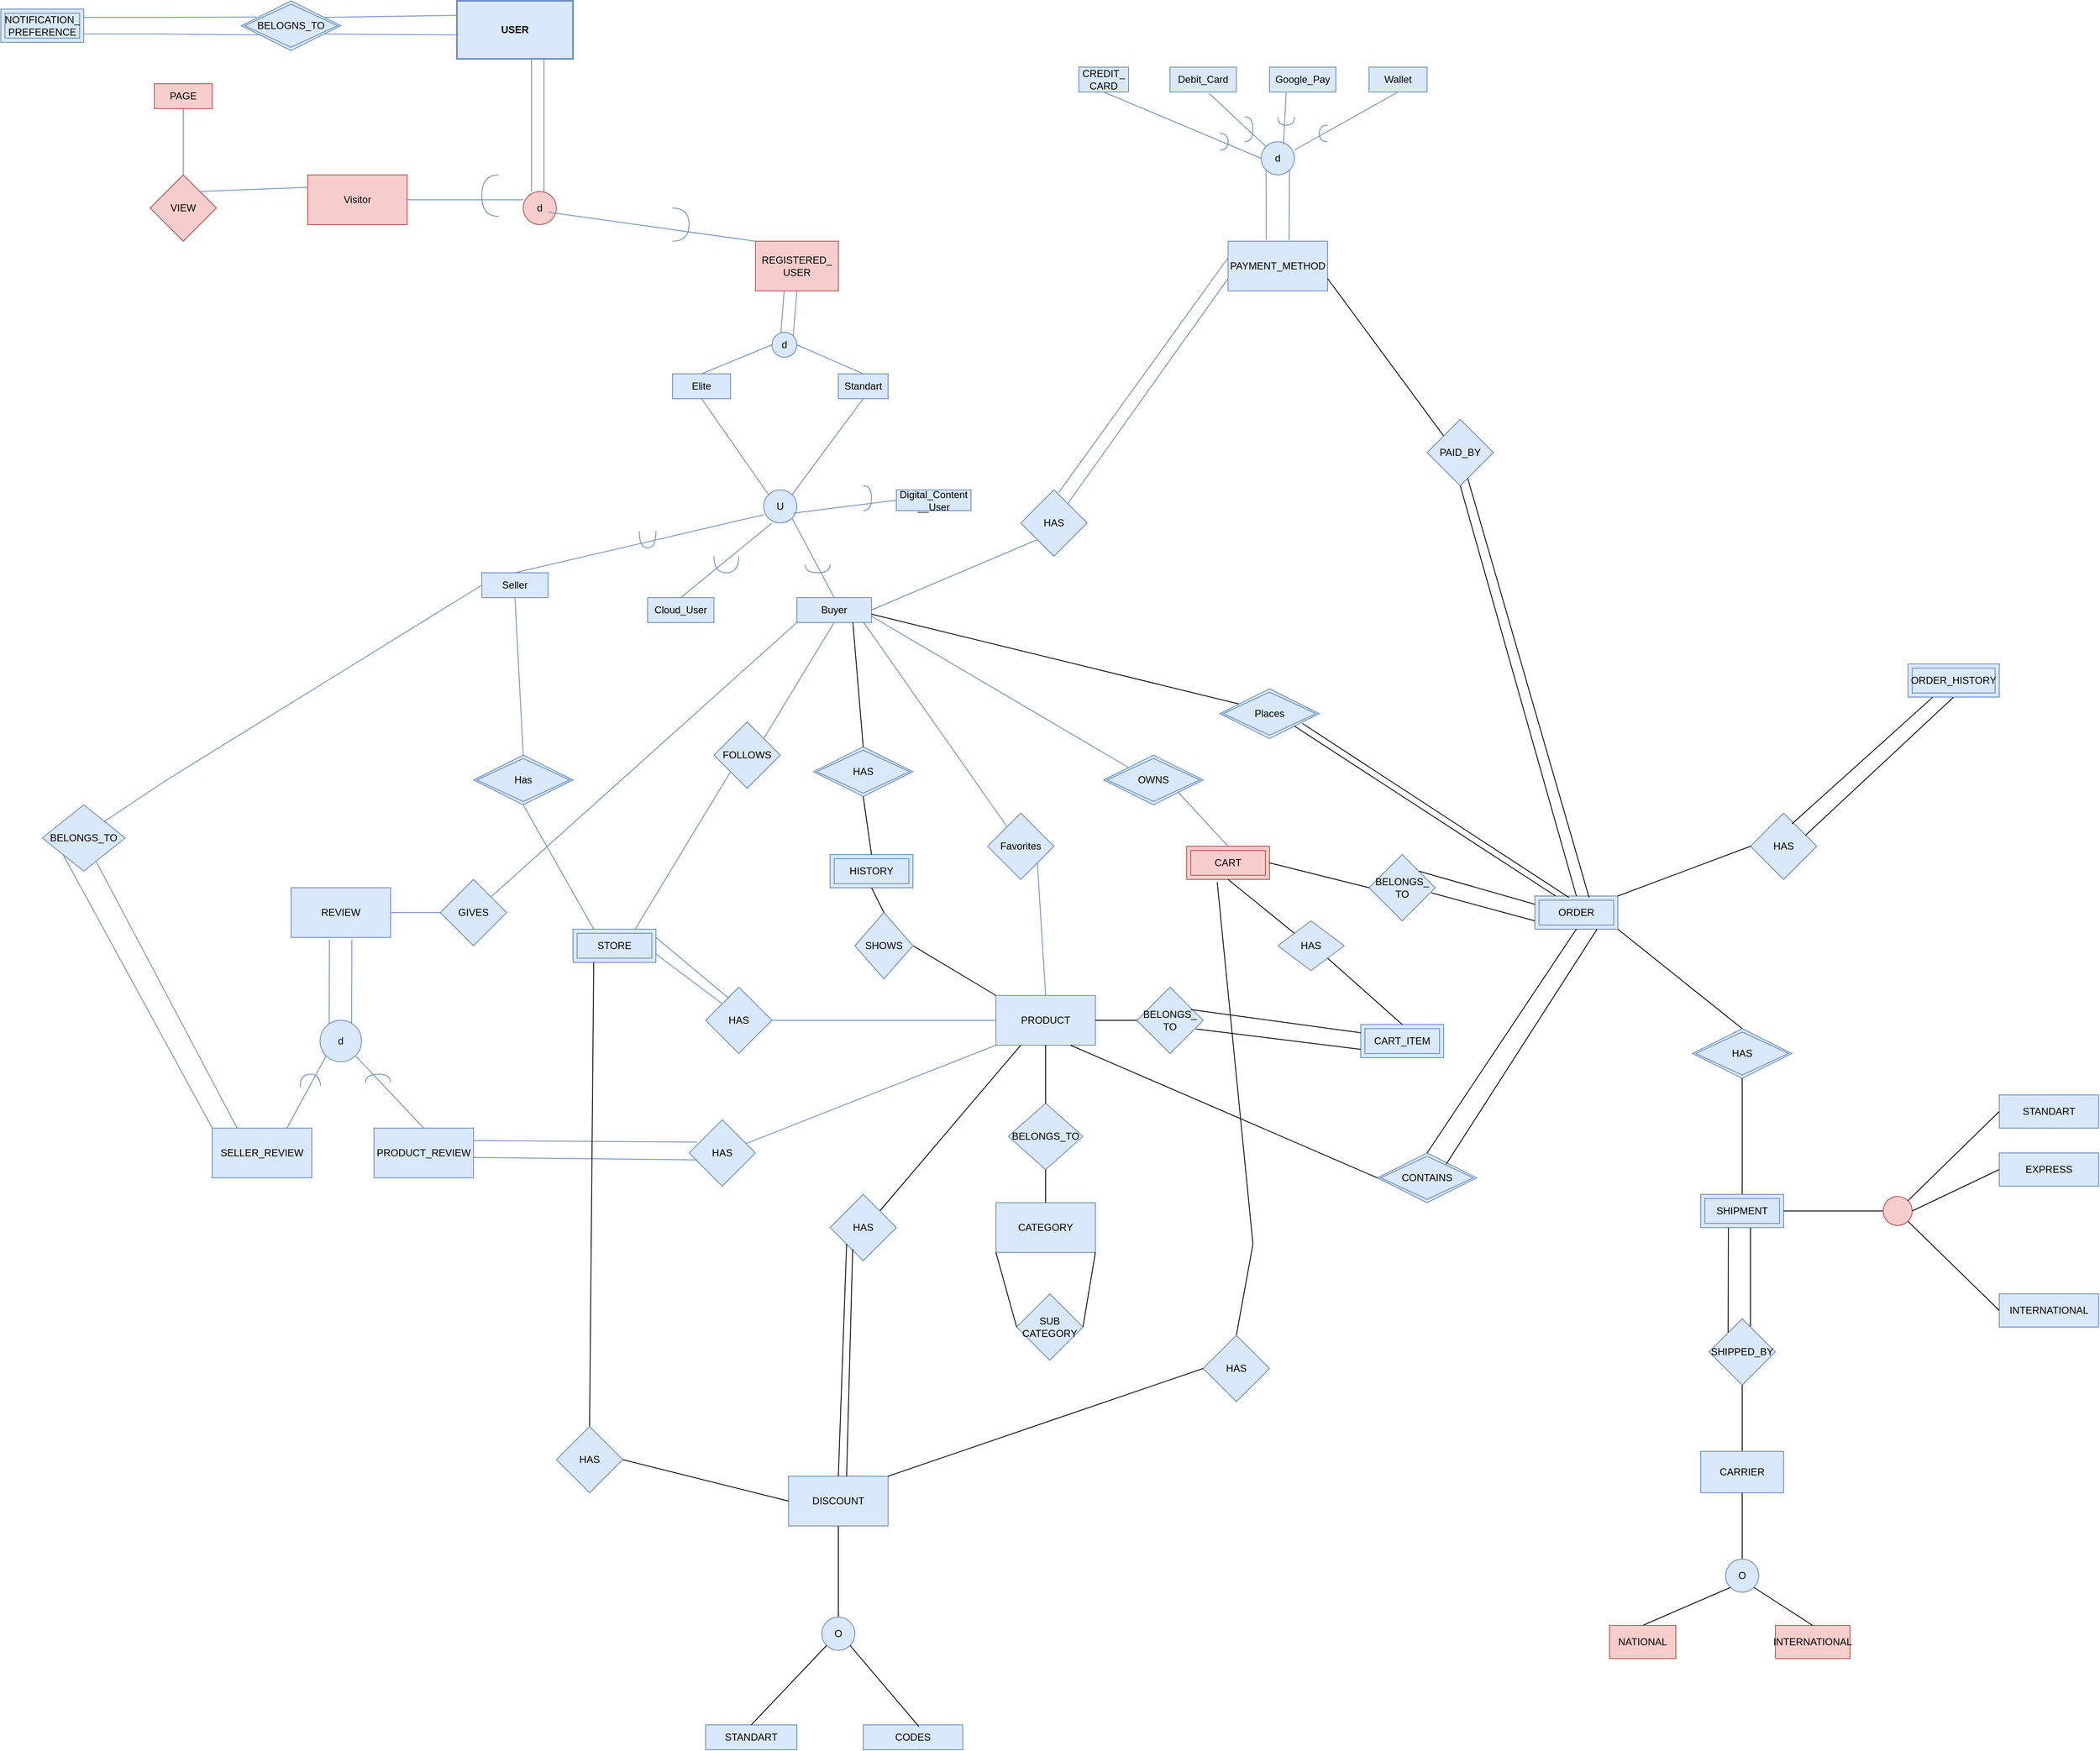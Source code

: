 <mxfile version="25.0.3">
  <diagram name="Sayfa -1" id="FlLv5-s1ZG8_8sRX_iRL">
    <mxGraphModel grid="1" page="1" gridSize="10" guides="1" tooltips="1" connect="1" arrows="1" fold="1" pageScale="1" pageWidth="4681" pageHeight="3300" background="none" math="0" shadow="0">
      <root>
        <mxCell id="0" />
        <mxCell id="1" parent="0" />
        <mxCell id="48Z_cEJcumHdOvQf_AqQ-1" value="&lt;b&gt;USER&lt;/b&gt;" style="rounded=0;whiteSpace=wrap;html=1;strokeWidth=2;fillColor=#dae8fc;strokeColor=#6c8ebf;" vertex="1" parent="1">
          <mxGeometry x="1220" y="800" width="140" height="70" as="geometry" />
        </mxCell>
        <mxCell id="48Z_cEJcumHdOvQf_AqQ-7" value="d" style="ellipse;whiteSpace=wrap;html=1;aspect=fixed;fillColor=#f8cecc;strokeColor=#b85450;" vertex="1" parent="1">
          <mxGeometry x="1300" y="1030" width="40" height="40" as="geometry" />
        </mxCell>
        <mxCell id="48Z_cEJcumHdOvQf_AqQ-8" value="REGISTERED_&lt;div&gt;USER&lt;/div&gt;" style="rounded=0;whiteSpace=wrap;html=1;fillColor=#f8cecc;strokeColor=#b85450;" vertex="1" parent="1">
          <mxGeometry x="1580" y="1090" width="100" height="60" as="geometry" />
        </mxCell>
        <mxCell id="48Z_cEJcumHdOvQf_AqQ-9" value="Visitor" style="whiteSpace=wrap;html=1;fillColor=#f8cecc;strokeColor=#b85450;" vertex="1" parent="1">
          <mxGeometry x="1040" y="1010" width="120" height="60" as="geometry" />
        </mxCell>
        <mxCell id="48Z_cEJcumHdOvQf_AqQ-10" value="" style="endArrow=none;html=1;rounded=0;fillColor=#dae8fc;strokeColor=#6c8ebf;" edge="1" parent="1">
          <mxGeometry width="50" height="50" relative="1" as="geometry">
            <mxPoint x="1310" y="1030" as="sourcePoint" />
            <mxPoint x="1310" y="870" as="targetPoint" />
          </mxGeometry>
        </mxCell>
        <mxCell id="48Z_cEJcumHdOvQf_AqQ-12" value="" style="endArrow=none;html=1;rounded=0;exitX=0;exitY=0;exitDx=0;exitDy=0;fillColor=#dae8fc;strokeColor=#6c8ebf;" edge="1" parent="1" source="48Z_cEJcumHdOvQf_AqQ-8">
          <mxGeometry width="50" height="50" relative="1" as="geometry">
            <mxPoint x="1660" y="1090" as="sourcePoint" />
            <mxPoint x="1330" y="1055" as="targetPoint" />
            <Array as="points" />
          </mxGeometry>
        </mxCell>
        <mxCell id="48Z_cEJcumHdOvQf_AqQ-13" value="" style="endArrow=none;html=1;rounded=0;exitX=1;exitY=0.5;exitDx=0;exitDy=0;fillColor=#dae8fc;strokeColor=#6c8ebf;" edge="1" parent="1" source="48Z_cEJcumHdOvQf_AqQ-9">
          <mxGeometry width="50" height="50" relative="1" as="geometry">
            <mxPoint x="600.0" y="1040" as="sourcePoint" />
            <mxPoint x="1300" y="1040" as="targetPoint" />
          </mxGeometry>
        </mxCell>
        <mxCell id="48Z_cEJcumHdOvQf_AqQ-16" value="" style="shape=requiredInterface;html=1;verticalLabelPosition=bottom;sketch=0;direction=west;fillColor=#dae8fc;strokeColor=#6c8ebf;" vertex="1" parent="1">
          <mxGeometry x="1250" y="1010" width="20" height="50" as="geometry" />
        </mxCell>
        <mxCell id="48Z_cEJcumHdOvQf_AqQ-17" value="" style="shape=requiredInterface;html=1;verticalLabelPosition=bottom;sketch=0;fillColor=#dae8fc;strokeColor=#6c8ebf;" vertex="1" parent="1">
          <mxGeometry x="1480" y="1050" width="20" height="40" as="geometry" />
        </mxCell>
        <mxCell id="48Z_cEJcumHdOvQf_AqQ-18" value="" style="endArrow=none;html=1;rounded=0;entryX=0.75;entryY=1;entryDx=0;entryDy=0;fillColor=#dae8fc;strokeColor=#6c8ebf;" edge="1" parent="1" target="48Z_cEJcumHdOvQf_AqQ-1">
          <mxGeometry width="50" height="50" relative="1" as="geometry">
            <mxPoint x="1325" y="1030" as="sourcePoint" />
            <mxPoint x="1315" y="870" as="targetPoint" />
            <Array as="points" />
          </mxGeometry>
        </mxCell>
        <mxCell id="48Z_cEJcumHdOvQf_AqQ-19" value="" style="endArrow=none;html=1;rounded=0;entryX=0.346;entryY=1.001;entryDx=0;entryDy=0;entryPerimeter=0;fillColor=#dae8fc;strokeColor=#6c8ebf;" edge="1" parent="1" target="48Z_cEJcumHdOvQf_AqQ-8">
          <mxGeometry width="50" height="50" relative="1" as="geometry">
            <mxPoint x="1610" y="1210" as="sourcePoint" />
            <mxPoint x="1620" y="1160" as="targetPoint" />
          </mxGeometry>
        </mxCell>
        <mxCell id="48Z_cEJcumHdOvQf_AqQ-20" value="" style="endArrow=none;html=1;rounded=0;exitX=1;exitY=0;exitDx=0;exitDy=0;entryX=0.5;entryY=1;entryDx=0;entryDy=0;fillColor=#dae8fc;strokeColor=#6c8ebf;" edge="1" parent="1" source="48Z_cEJcumHdOvQf_AqQ-21" target="48Z_cEJcumHdOvQf_AqQ-8">
          <mxGeometry width="50" height="50" relative="1" as="geometry">
            <mxPoint x="1630" y="1200" as="sourcePoint" />
            <mxPoint x="1635" y="1160" as="targetPoint" />
          </mxGeometry>
        </mxCell>
        <mxCell id="48Z_cEJcumHdOvQf_AqQ-21" value="d" style="ellipse;whiteSpace=wrap;html=1;aspect=fixed;fillColor=#dae8fc;strokeColor=#6c8ebf;" vertex="1" parent="1">
          <mxGeometry x="1600" y="1200" width="30" height="30" as="geometry" />
        </mxCell>
        <mxCell id="48Z_cEJcumHdOvQf_AqQ-22" value="Standart" style="rounded=0;whiteSpace=wrap;html=1;fillColor=#dae8fc;strokeColor=#6c8ebf;" vertex="1" parent="1">
          <mxGeometry x="1680" y="1250" width="60" height="30" as="geometry" />
        </mxCell>
        <mxCell id="48Z_cEJcumHdOvQf_AqQ-23" value="Elite" style="rounded=0;whiteSpace=wrap;html=1;fillColor=#dae8fc;strokeColor=#6c8ebf;" vertex="1" parent="1">
          <mxGeometry x="1480" y="1250" width="70" height="30" as="geometry" />
        </mxCell>
        <mxCell id="48Z_cEJcumHdOvQf_AqQ-25" value="" style="endArrow=none;html=1;rounded=0;entryX=0.5;entryY=0;entryDx=0;entryDy=0;exitX=1;exitY=0.5;exitDx=0;exitDy=0;fillColor=#dae8fc;strokeColor=#6c8ebf;" edge="1" parent="1" source="48Z_cEJcumHdOvQf_AqQ-21" target="48Z_cEJcumHdOvQf_AqQ-22">
          <mxGeometry width="50" height="50" relative="1" as="geometry">
            <mxPoint x="1640" y="1230" as="sourcePoint" />
            <mxPoint x="1990" y="920" as="targetPoint" />
          </mxGeometry>
        </mxCell>
        <mxCell id="48Z_cEJcumHdOvQf_AqQ-32" value="" style="endArrow=none;html=1;rounded=0;exitX=0;exitY=0.5;exitDx=0;exitDy=0;entryX=0.5;entryY=0;entryDx=0;entryDy=0;fillColor=#dae8fc;strokeColor=#6c8ebf;" edge="1" parent="1" source="48Z_cEJcumHdOvQf_AqQ-21" target="48Z_cEJcumHdOvQf_AqQ-23">
          <mxGeometry width="50" height="50" relative="1" as="geometry">
            <mxPoint x="2036" y="964" as="sourcePoint" />
            <mxPoint x="2070" y="943.096" as="targetPoint" />
          </mxGeometry>
        </mxCell>
        <mxCell id="48Z_cEJcumHdOvQf_AqQ-39" value="" style="endArrow=none;html=1;rounded=0;fillColor=#dae8fc;strokeColor=#6c8ebf;entryX=0;entryY=0.25;entryDx=0;entryDy=0;" edge="1" parent="1" target="48Z_cEJcumHdOvQf_AqQ-1">
          <mxGeometry width="50" height="50" relative="1" as="geometry">
            <mxPoint x="1060" y="820" as="sourcePoint" />
            <mxPoint x="1210" y="820" as="targetPoint" />
          </mxGeometry>
        </mxCell>
        <mxCell id="48Z_cEJcumHdOvQf_AqQ-40" value="" style="endArrow=none;html=1;rounded=0;entryX=0.011;entryY=0.588;entryDx=0;entryDy=0;entryPerimeter=0;fillColor=#dae8fc;strokeColor=#6c8ebf;" edge="1" parent="1" target="48Z_cEJcumHdOvQf_AqQ-1">
          <mxGeometry width="50" height="50" relative="1" as="geometry">
            <mxPoint x="1060" y="840" as="sourcePoint" />
            <mxPoint x="1200" y="840" as="targetPoint" />
          </mxGeometry>
        </mxCell>
        <mxCell id="48Z_cEJcumHdOvQf_AqQ-44" value="NOTIFICATION_&lt;div&gt;PREFERENCE&lt;/div&gt;" style="shape=ext;margin=3;double=1;whiteSpace=wrap;html=1;align=center;fillColor=#dae8fc;strokeColor=#6c8ebf;" vertex="1" parent="1">
          <mxGeometry x="670" y="810" width="100" height="40" as="geometry" />
        </mxCell>
        <mxCell id="48Z_cEJcumHdOvQf_AqQ-45" value="BELOGNS_TO" style="shape=rhombus;double=1;perimeter=rhombusPerimeter;whiteSpace=wrap;html=1;align=center;fillColor=#dae8fc;strokeColor=#6c8ebf;" vertex="1" parent="1">
          <mxGeometry x="960" y="800" width="120" height="60" as="geometry" />
        </mxCell>
        <mxCell id="48Z_cEJcumHdOvQf_AqQ-47" value="" style="endArrow=none;html=1;rounded=0;exitX=1;exitY=0.75;exitDx=0;exitDy=0;entryX=0.193;entryY=0.686;entryDx=0;entryDy=0;entryPerimeter=0;fillColor=#dae8fc;strokeColor=#6c8ebf;" edge="1" parent="1" source="48Z_cEJcumHdOvQf_AqQ-44" target="48Z_cEJcumHdOvQf_AqQ-45">
          <mxGeometry width="50" height="50" relative="1" as="geometry">
            <mxPoint x="770" y="830" as="sourcePoint" />
            <mxPoint x="820" y="780" as="targetPoint" />
            <Array as="points">
              <mxPoint x="860" y="840" />
            </Array>
          </mxGeometry>
        </mxCell>
        <mxCell id="48Z_cEJcumHdOvQf_AqQ-48" value="" style="endArrow=none;html=1;rounded=0;exitX=1;exitY=0.25;exitDx=0;exitDy=0;entryX=0.151;entryY=0.325;entryDx=0;entryDy=0;entryPerimeter=0;fillColor=#dae8fc;strokeColor=#6c8ebf;" edge="1" parent="1" source="48Z_cEJcumHdOvQf_AqQ-44" target="48Z_cEJcumHdOvQf_AqQ-45">
          <mxGeometry width="50" height="50" relative="1" as="geometry">
            <mxPoint x="810" y="830" as="sourcePoint" />
            <mxPoint x="860" y="780" as="targetPoint" />
            <Array as="points">
              <mxPoint x="870" y="820" />
            </Array>
          </mxGeometry>
        </mxCell>
        <mxCell id="48Z_cEJcumHdOvQf_AqQ-49" value="U" style="ellipse;whiteSpace=wrap;html=1;aspect=fixed;fillColor=#dae8fc;strokeColor=#6c8ebf;" vertex="1" parent="1">
          <mxGeometry x="1590" y="1390" width="40" height="40" as="geometry" />
        </mxCell>
        <mxCell id="48Z_cEJcumHdOvQf_AqQ-50" value="" style="endArrow=none;html=1;rounded=0;entryX=0.5;entryY=1;entryDx=0;entryDy=0;exitX=0;exitY=0;exitDx=0;exitDy=0;fillColor=#dae8fc;strokeColor=#6c8ebf;" edge="1" parent="1" source="48Z_cEJcumHdOvQf_AqQ-49" target="48Z_cEJcumHdOvQf_AqQ-23">
          <mxGeometry width="50" height="50" relative="1" as="geometry">
            <mxPoint x="1525" y="1360" as="sourcePoint" />
            <mxPoint x="1575" y="1310" as="targetPoint" />
          </mxGeometry>
        </mxCell>
        <mxCell id="48Z_cEJcumHdOvQf_AqQ-51" value="" style="endArrow=none;html=1;rounded=0;exitX=1;exitY=0;exitDx=0;exitDy=0;fillColor=#dae8fc;strokeColor=#6c8ebf;" edge="1" parent="1" source="48Z_cEJcumHdOvQf_AqQ-49">
          <mxGeometry width="50" height="50" relative="1" as="geometry">
            <mxPoint x="1660" y="1330" as="sourcePoint" />
            <mxPoint x="1710" y="1280" as="targetPoint" />
          </mxGeometry>
        </mxCell>
        <mxCell id="48Z_cEJcumHdOvQf_AqQ-52" value="Seller" style="html=1;dashed=0;whiteSpace=wrap;fillColor=#dae8fc;strokeColor=#6c8ebf;" vertex="1" parent="1">
          <mxGeometry x="1250" y="1490" width="80" height="30" as="geometry" />
        </mxCell>
        <mxCell id="48Z_cEJcumHdOvQf_AqQ-53" value="Cloud_User" style="html=1;dashed=0;whiteSpace=wrap;fillColor=#dae8fc;strokeColor=#6c8ebf;" vertex="1" parent="1">
          <mxGeometry x="1450" y="1520" width="80" height="30" as="geometry" />
        </mxCell>
        <mxCell id="48Z_cEJcumHdOvQf_AqQ-54" value="Digital_Content&lt;div&gt;__User&lt;/div&gt;" style="html=1;dashed=0;whiteSpace=wrap;fillColor=#dae8fc;strokeColor=#6c8ebf;" vertex="1" parent="1">
          <mxGeometry x="1750" y="1390" width="90" height="25" as="geometry" />
        </mxCell>
        <mxCell id="48Z_cEJcumHdOvQf_AqQ-55" value="Buyer" style="html=1;dashed=0;whiteSpace=wrap;fillColor=#dae8fc;strokeColor=#6c8ebf;" vertex="1" parent="1">
          <mxGeometry x="1630" y="1520" width="90" height="30" as="geometry" />
        </mxCell>
        <mxCell id="48Z_cEJcumHdOvQf_AqQ-56" value="" style="endArrow=none;html=1;rounded=0;exitX=0.5;exitY=0;exitDx=0;exitDy=0;fillColor=#dae8fc;strokeColor=#6c8ebf;" edge="1" parent="1" source="48Z_cEJcumHdOvQf_AqQ-52">
          <mxGeometry width="50" height="50" relative="1" as="geometry">
            <mxPoint x="1320.0" y="1520" as="sourcePoint" />
            <mxPoint x="1590" y="1420" as="targetPoint" />
          </mxGeometry>
        </mxCell>
        <mxCell id="48Z_cEJcumHdOvQf_AqQ-57" value="" style="endArrow=none;html=1;rounded=0;exitX=0.5;exitY=0;exitDx=0;exitDy=0;fillColor=#dae8fc;strokeColor=#6c8ebf;" edge="1" parent="1" source="48Z_cEJcumHdOvQf_AqQ-53">
          <mxGeometry width="50" height="50" relative="1" as="geometry">
            <mxPoint x="1550" y="1480" as="sourcePoint" />
            <mxPoint x="1600" y="1430" as="targetPoint" />
          </mxGeometry>
        </mxCell>
        <mxCell id="48Z_cEJcumHdOvQf_AqQ-58" value="" style="endArrow=none;html=1;rounded=0;entryX=1;entryY=1;entryDx=0;entryDy=0;exitX=0.5;exitY=0;exitDx=0;exitDy=0;fillColor=#dae8fc;strokeColor=#6c8ebf;" edge="1" parent="1" source="48Z_cEJcumHdOvQf_AqQ-55" target="48Z_cEJcumHdOvQf_AqQ-49">
          <mxGeometry width="50" height="50" relative="1" as="geometry">
            <mxPoint x="1660" y="1480" as="sourcePoint" />
            <mxPoint x="1660" y="1430" as="targetPoint" />
          </mxGeometry>
        </mxCell>
        <mxCell id="48Z_cEJcumHdOvQf_AqQ-59" value="" style="endArrow=none;html=1;rounded=0;entryX=0.895;entryY=0.702;entryDx=0;entryDy=0;entryPerimeter=0;exitX=0;exitY=0.5;exitDx=0;exitDy=0;fillColor=#dae8fc;strokeColor=#6c8ebf;" edge="1" parent="1" source="48Z_cEJcumHdOvQf_AqQ-54" target="48Z_cEJcumHdOvQf_AqQ-49">
          <mxGeometry width="50" height="50" relative="1" as="geometry">
            <mxPoint x="1745" y="1460" as="sourcePoint" />
            <mxPoint x="1795" y="1410" as="targetPoint" />
          </mxGeometry>
        </mxCell>
        <mxCell id="48Z_cEJcumHdOvQf_AqQ-60" value="" style="shape=requiredInterface;html=1;verticalLabelPosition=bottom;sketch=0;direction=south;fillColor=#dae8fc;strokeColor=#6c8ebf;" vertex="1" parent="1">
          <mxGeometry x="1530" y="1470" width="30" height="20" as="geometry" />
        </mxCell>
        <mxCell id="48Z_cEJcumHdOvQf_AqQ-61" value="" style="shape=requiredInterface;html=1;verticalLabelPosition=bottom;sketch=0;direction=south;fillColor=#dae8fc;strokeColor=#6c8ebf;" vertex="1" parent="1">
          <mxGeometry x="1440" y="1440" width="20" height="20" as="geometry" />
        </mxCell>
        <mxCell id="48Z_cEJcumHdOvQf_AqQ-62" value="" style="shape=requiredInterface;html=1;verticalLabelPosition=bottom;sketch=0;direction=south;fillColor=#dae8fc;strokeColor=#6c8ebf;" vertex="1" parent="1">
          <mxGeometry x="1640" y="1480" width="30" height="10" as="geometry" />
        </mxCell>
        <mxCell id="48Z_cEJcumHdOvQf_AqQ-63" value="" style="shape=requiredInterface;html=1;verticalLabelPosition=bottom;sketch=0;fillColor=#dae8fc;strokeColor=#6c8ebf;" vertex="1" parent="1">
          <mxGeometry x="1710" y="1385" width="10" height="30" as="geometry" />
        </mxCell>
        <mxCell id="48Z_cEJcumHdOvQf_AqQ-64" value="VIEW" style="rhombus;whiteSpace=wrap;html=1;fillColor=#f8cecc;strokeColor=#b85450;" vertex="1" parent="1">
          <mxGeometry x="850" y="1010" width="80" height="80" as="geometry" />
        </mxCell>
        <mxCell id="48Z_cEJcumHdOvQf_AqQ-65" value="" style="endArrow=none;html=1;rounded=0;exitX=0;exitY=0.25;exitDx=0;exitDy=0;entryX=1;entryY=0;entryDx=0;entryDy=0;fillColor=#dae8fc;strokeColor=#6c8ebf;" edge="1" parent="1" source="48Z_cEJcumHdOvQf_AqQ-9" target="48Z_cEJcumHdOvQf_AqQ-64">
          <mxGeometry width="50" height="50" relative="1" as="geometry">
            <mxPoint x="740" y="1060" as="sourcePoint" />
            <mxPoint x="790" y="1010" as="targetPoint" />
          </mxGeometry>
        </mxCell>
        <mxCell id="48Z_cEJcumHdOvQf_AqQ-66" value="" style="endArrow=none;html=1;rounded=0;exitX=0.5;exitY=0;exitDx=0;exitDy=0;fillColor=#dae8fc;strokeColor=#6c8ebf;" edge="1" parent="1" source="48Z_cEJcumHdOvQf_AqQ-64" target="48Z_cEJcumHdOvQf_AqQ-67">
          <mxGeometry width="50" height="50" relative="1" as="geometry">
            <mxPoint x="800" y="930" as="sourcePoint" />
            <mxPoint x="810" y="850" as="targetPoint" />
          </mxGeometry>
        </mxCell>
        <mxCell id="48Z_cEJcumHdOvQf_AqQ-67" value="PAGE" style="rounded=0;whiteSpace=wrap;html=1;fillColor=#f8cecc;strokeColor=#b85450;" vertex="1" parent="1">
          <mxGeometry x="855" y="900" width="70" height="30" as="geometry" />
        </mxCell>
        <mxCell id="48Z_cEJcumHdOvQf_AqQ-75" value="HAS" style="rhombus;whiteSpace=wrap;html=1;fillColor=#dae8fc;strokeColor=#6c8ebf;" vertex="1" parent="1">
          <mxGeometry x="1900" y="1390" width="80" height="80" as="geometry" />
        </mxCell>
        <mxCell id="48Z_cEJcumHdOvQf_AqQ-76" value="" style="endArrow=none;html=1;rounded=0;exitX=0.57;exitY=0.043;exitDx=0;exitDy=0;exitPerimeter=0;entryX=0;entryY=0.333;entryDx=0;entryDy=0;entryPerimeter=0;fillColor=#dae8fc;strokeColor=#6c8ebf;" edge="1" parent="1" source="48Z_cEJcumHdOvQf_AqQ-75" target="48Z_cEJcumHdOvQf_AqQ-78">
          <mxGeometry width="50" height="50" relative="1" as="geometry">
            <mxPoint x="1930" y="1100" as="sourcePoint" />
            <mxPoint x="2090" y="1110" as="targetPoint" />
            <Array as="points" />
          </mxGeometry>
        </mxCell>
        <mxCell id="48Z_cEJcumHdOvQf_AqQ-78" value="PAYMENT_METHOD" style="rounded=0;whiteSpace=wrap;html=1;fillColor=#dae8fc;strokeColor=#6c8ebf;" vertex="1" parent="1">
          <mxGeometry x="2150" y="1090" width="120" height="60" as="geometry" />
        </mxCell>
        <mxCell id="48Z_cEJcumHdOvQf_AqQ-79" value="d" style="ellipse;whiteSpace=wrap;html=1;aspect=fixed;fillColor=#dae8fc;strokeColor=#6c8ebf;" vertex="1" parent="1">
          <mxGeometry x="2190" y="970" width="40" height="40" as="geometry" />
        </mxCell>
        <mxCell id="48Z_cEJcumHdOvQf_AqQ-81" value="" style="endArrow=none;html=1;rounded=0;entryX=0;entryY=1;entryDx=0;entryDy=0;fillColor=#dae8fc;strokeColor=#6c8ebf;" edge="1" parent="1" target="48Z_cEJcumHdOvQf_AqQ-79">
          <mxGeometry width="50" height="50" relative="1" as="geometry">
            <mxPoint x="2196" y="1088" as="sourcePoint" />
            <mxPoint x="2250" y="1045" as="targetPoint" />
          </mxGeometry>
        </mxCell>
        <mxCell id="48Z_cEJcumHdOvQf_AqQ-82" value="" style="endArrow=none;html=1;rounded=0;entryX=1;entryY=1;entryDx=0;entryDy=0;exitX=0.614;exitY=-0.019;exitDx=0;exitDy=0;exitPerimeter=0;fillColor=#dae8fc;strokeColor=#6c8ebf;" edge="1" parent="1" source="48Z_cEJcumHdOvQf_AqQ-78" target="48Z_cEJcumHdOvQf_AqQ-79">
          <mxGeometry width="50" height="50" relative="1" as="geometry">
            <mxPoint x="2226" y="1090" as="sourcePoint" />
            <mxPoint x="2270" y="1040" as="targetPoint" />
          </mxGeometry>
        </mxCell>
        <mxCell id="48Z_cEJcumHdOvQf_AqQ-83" value="CREDIT_&lt;div&gt;CARD&lt;/div&gt;" style="rounded=0;whiteSpace=wrap;html=1;fillColor=#dae8fc;strokeColor=#6c8ebf;" vertex="1" parent="1">
          <mxGeometry x="1970" y="880" width="60" height="30" as="geometry" />
        </mxCell>
        <mxCell id="48Z_cEJcumHdOvQf_AqQ-84" value="Debit_Card" style="rounded=0;whiteSpace=wrap;html=1;fillColor=#dae8fc;strokeColor=#6c8ebf;" vertex="1" parent="1">
          <mxGeometry x="2080" y="880" width="80" height="30" as="geometry" />
        </mxCell>
        <mxCell id="48Z_cEJcumHdOvQf_AqQ-85" value="Google_Pay" style="rounded=0;whiteSpace=wrap;html=1;fillColor=#dae8fc;strokeColor=#6c8ebf;" vertex="1" parent="1">
          <mxGeometry x="2200" y="880" width="80" height="30" as="geometry" />
        </mxCell>
        <mxCell id="48Z_cEJcumHdOvQf_AqQ-86" value="Wallet" style="rounded=0;whiteSpace=wrap;html=1;fillColor=#dae8fc;strokeColor=#6c8ebf;" vertex="1" parent="1">
          <mxGeometry x="2320" y="880" width="70" height="30" as="geometry" />
        </mxCell>
        <mxCell id="48Z_cEJcumHdOvQf_AqQ-87" value="" style="endArrow=none;html=1;rounded=0;exitX=0.5;exitY=1;exitDx=0;exitDy=0;entryX=0;entryY=0.5;entryDx=0;entryDy=0;fillColor=#dae8fc;strokeColor=#6c8ebf;" edge="1" parent="1" source="48Z_cEJcumHdOvQf_AqQ-83" target="48Z_cEJcumHdOvQf_AqQ-79">
          <mxGeometry width="50" height="50" relative="1" as="geometry">
            <mxPoint x="2150" y="1030" as="sourcePoint" />
            <mxPoint x="2190" y="970" as="targetPoint" />
          </mxGeometry>
        </mxCell>
        <mxCell id="48Z_cEJcumHdOvQf_AqQ-88" value="" style="endArrow=none;html=1;rounded=0;exitX=0.59;exitY=1.058;exitDx=0;exitDy=0;exitPerimeter=0;entryX=0;entryY=0;entryDx=0;entryDy=0;fillColor=#dae8fc;strokeColor=#6c8ebf;" edge="1" parent="1" source="48Z_cEJcumHdOvQf_AqQ-84" target="48Z_cEJcumHdOvQf_AqQ-79">
          <mxGeometry width="50" height="50" relative="1" as="geometry">
            <mxPoint x="2150" y="1030" as="sourcePoint" />
            <mxPoint x="2200" y="980" as="targetPoint" />
          </mxGeometry>
        </mxCell>
        <mxCell id="48Z_cEJcumHdOvQf_AqQ-89" value="" style="endArrow=none;html=1;rounded=0;exitX=0.25;exitY=1;exitDx=0;exitDy=0;entryX=0.67;entryY=0.087;entryDx=0;entryDy=0;entryPerimeter=0;fillColor=#dae8fc;strokeColor=#6c8ebf;" edge="1" parent="1" source="48Z_cEJcumHdOvQf_AqQ-85" target="48Z_cEJcumHdOvQf_AqQ-79">
          <mxGeometry width="50" height="50" relative="1" as="geometry">
            <mxPoint x="2150" y="1030" as="sourcePoint" />
            <mxPoint x="2220" y="970" as="targetPoint" />
          </mxGeometry>
        </mxCell>
        <mxCell id="48Z_cEJcumHdOvQf_AqQ-90" value="" style="endArrow=none;html=1;rounded=0;exitX=0.5;exitY=1;exitDx=0;exitDy=0;entryX=1;entryY=0.25;entryDx=0;entryDy=0;entryPerimeter=0;fillColor=#dae8fc;strokeColor=#6c8ebf;" edge="1" parent="1" source="48Z_cEJcumHdOvQf_AqQ-86" target="48Z_cEJcumHdOvQf_AqQ-79">
          <mxGeometry width="50" height="50" relative="1" as="geometry">
            <mxPoint x="2150" y="1030" as="sourcePoint" />
            <mxPoint x="2200" y="980" as="targetPoint" />
          </mxGeometry>
        </mxCell>
        <mxCell id="48Z_cEJcumHdOvQf_AqQ-91" value="" style="shape=requiredInterface;html=1;verticalLabelPosition=bottom;sketch=0;fillColor=#dae8fc;strokeColor=#6c8ebf;" vertex="1" parent="1">
          <mxGeometry x="2140" y="960" width="10" height="20" as="geometry" />
        </mxCell>
        <mxCell id="48Z_cEJcumHdOvQf_AqQ-92" value="" style="shape=requiredInterface;html=1;verticalLabelPosition=bottom;sketch=0;fillColor=#dae8fc;strokeColor=#6c8ebf;" vertex="1" parent="1">
          <mxGeometry x="2170" y="940" width="10" height="30" as="geometry" />
        </mxCell>
        <mxCell id="48Z_cEJcumHdOvQf_AqQ-93" value="" style="shape=requiredInterface;html=1;verticalLabelPosition=bottom;sketch=0;direction=south;fillColor=#dae8fc;strokeColor=#6c8ebf;" vertex="1" parent="1">
          <mxGeometry x="2210" y="940" width="20" height="10" as="geometry" />
        </mxCell>
        <mxCell id="48Z_cEJcumHdOvQf_AqQ-94" value="" style="shape=requiredInterface;html=1;verticalLabelPosition=bottom;sketch=0;direction=west;fillColor=#dae8fc;strokeColor=#6c8ebf;" vertex="1" parent="1">
          <mxGeometry x="2260" y="950" width="10" height="20" as="geometry" />
        </mxCell>
        <mxCell id="48Z_cEJcumHdOvQf_AqQ-105" value="" style="endArrow=none;html=1;rounded=0;exitX=0.5;exitY=0;exitDx=0;exitDy=0;fillColor=#dae8fc;strokeColor=#6c8ebf;" edge="1" parent="1" source="48Z_cEJcumHdOvQf_AqQ-120">
          <mxGeometry width="50" height="50" relative="1" as="geometry">
            <mxPoint x="1290" y="1680" as="sourcePoint" />
            <mxPoint x="1290" y="1520" as="targetPoint" />
          </mxGeometry>
        </mxCell>
        <mxCell id="48Z_cEJcumHdOvQf_AqQ-108" value="" style="endArrow=none;html=1;rounded=0;exitX=0.25;exitY=0;exitDx=0;exitDy=0;entryX=0.5;entryY=1;entryDx=0;entryDy=0;fillColor=#dae8fc;strokeColor=#6c8ebf;" edge="1" parent="1" source="48Z_cEJcumHdOvQf_AqQ-122" target="48Z_cEJcumHdOvQf_AqQ-120">
          <mxGeometry width="50" height="50" relative="1" as="geometry">
            <mxPoint x="1380" y="1870" as="sourcePoint" />
            <mxPoint x="1379.47" y="1770" as="targetPoint" />
          </mxGeometry>
        </mxCell>
        <mxCell id="48Z_cEJcumHdOvQf_AqQ-117" value="" style="endArrow=none;html=1;rounded=0;entryX=0;entryY=0.75;entryDx=0;entryDy=0;fillColor=#dae8fc;strokeColor=#6c8ebf;" edge="1" parent="1" source="48Z_cEJcumHdOvQf_AqQ-75" target="48Z_cEJcumHdOvQf_AqQ-78">
          <mxGeometry width="50" height="50" relative="1" as="geometry">
            <mxPoint x="2040" y="1360" as="sourcePoint" />
            <mxPoint x="2090" y="1310" as="targetPoint" />
          </mxGeometry>
        </mxCell>
        <mxCell id="48Z_cEJcumHdOvQf_AqQ-118" value="" style="endArrow=none;html=1;rounded=0;exitX=1;exitY=0.5;exitDx=0;exitDy=0;entryX=0;entryY=1;entryDx=0;entryDy=0;fillColor=#dae8fc;strokeColor=#6c8ebf;" edge="1" parent="1" source="48Z_cEJcumHdOvQf_AqQ-55" target="48Z_cEJcumHdOvQf_AqQ-75">
          <mxGeometry width="50" height="50" relative="1" as="geometry">
            <mxPoint x="1860" y="1410" as="sourcePoint" />
            <mxPoint x="1910" y="1360" as="targetPoint" />
          </mxGeometry>
        </mxCell>
        <mxCell id="48Z_cEJcumHdOvQf_AqQ-120" value="Has" style="shape=rhombus;double=1;perimeter=rhombusPerimeter;whiteSpace=wrap;html=1;align=center;fillColor=#dae8fc;strokeColor=#6c8ebf;" vertex="1" parent="1">
          <mxGeometry x="1240" y="1710" width="120" height="60" as="geometry" />
        </mxCell>
        <mxCell id="48Z_cEJcumHdOvQf_AqQ-122" value="STORE" style="shape=ext;margin=3;double=1;whiteSpace=wrap;html=1;align=center;fillColor=#dae8fc;strokeColor=#6c8ebf;" vertex="1" parent="1">
          <mxGeometry x="1360" y="1920" width="100" height="40" as="geometry" />
        </mxCell>
        <mxCell id="48Z_cEJcumHdOvQf_AqQ-123" value="PRODUCT" style="rounded=0;whiteSpace=wrap;html=1;fillColor=#dae8fc;strokeColor=#6c8ebf;" vertex="1" parent="1">
          <mxGeometry x="1870" y="2000" width="120" height="60" as="geometry" />
        </mxCell>
        <mxCell id="48Z_cEJcumHdOvQf_AqQ-125" value="HAS" style="rhombus;whiteSpace=wrap;html=1;fillColor=#dae8fc;strokeColor=#6c8ebf;" vertex="1" parent="1">
          <mxGeometry x="1520" y="1990" width="80" height="80" as="geometry" />
        </mxCell>
        <mxCell id="48Z_cEJcumHdOvQf_AqQ-126" value="" style="endArrow=none;html=1;rounded=0;exitX=1;exitY=0.5;exitDx=0;exitDy=0;entryX=0;entryY=0.5;entryDx=0;entryDy=0;fillColor=#dae8fc;strokeColor=#6c8ebf;" edge="1" parent="1" source="48Z_cEJcumHdOvQf_AqQ-125" target="48Z_cEJcumHdOvQf_AqQ-123">
          <mxGeometry width="50" height="50" relative="1" as="geometry">
            <mxPoint x="1710" y="1880" as="sourcePoint" />
            <mxPoint x="1870" y="2040" as="targetPoint" />
          </mxGeometry>
        </mxCell>
        <mxCell id="48Z_cEJcumHdOvQf_AqQ-127" value="" style="endArrow=none;html=1;rounded=0;exitX=1;exitY=0.25;exitDx=0;exitDy=0;entryX=0.35;entryY=0.169;entryDx=0;entryDy=0;entryPerimeter=0;fillColor=#dae8fc;strokeColor=#6c8ebf;" edge="1" parent="1" source="48Z_cEJcumHdOvQf_AqQ-122" target="48Z_cEJcumHdOvQf_AqQ-125">
          <mxGeometry width="50" height="50" relative="1" as="geometry">
            <mxPoint x="1440" y="1970" as="sourcePoint" />
            <mxPoint x="1617.76" y="1880.88" as="targetPoint" />
            <Array as="points" />
          </mxGeometry>
        </mxCell>
        <mxCell id="48Z_cEJcumHdOvQf_AqQ-129" value="FOLLOWS" style="rhombus;whiteSpace=wrap;html=1;fillColor=#dae8fc;strokeColor=#6c8ebf;" vertex="1" parent="1">
          <mxGeometry x="1530" y="1670" width="80" height="80" as="geometry" />
        </mxCell>
        <mxCell id="48Z_cEJcumHdOvQf_AqQ-130" value="" style="endArrow=none;html=1;rounded=0;entryX=0.5;entryY=1;entryDx=0;entryDy=0;exitX=1;exitY=0;exitDx=0;exitDy=0;fillColor=#dae8fc;strokeColor=#6c8ebf;" edge="1" parent="1" source="48Z_cEJcumHdOvQf_AqQ-129" target="48Z_cEJcumHdOvQf_AqQ-55">
          <mxGeometry width="50" height="50" relative="1" as="geometry">
            <mxPoint x="1610" y="1700" as="sourcePoint" />
            <mxPoint x="1660" y="1650" as="targetPoint" />
          </mxGeometry>
        </mxCell>
        <mxCell id="48Z_cEJcumHdOvQf_AqQ-131" value="" style="endArrow=none;html=1;rounded=0;exitX=0.75;exitY=0;exitDx=0;exitDy=0;entryX=0;entryY=1;entryDx=0;entryDy=0;fillColor=#dae8fc;strokeColor=#6c8ebf;" edge="1" parent="1" source="48Z_cEJcumHdOvQf_AqQ-122" target="48Z_cEJcumHdOvQf_AqQ-129">
          <mxGeometry width="50" height="50" relative="1" as="geometry">
            <mxPoint x="1610" y="1700" as="sourcePoint" />
            <mxPoint x="1660" y="1650" as="targetPoint" />
          </mxGeometry>
        </mxCell>
        <mxCell id="48Z_cEJcumHdOvQf_AqQ-132" value="" style="endArrow=none;html=1;rounded=0;exitX=1;exitY=0.75;exitDx=0;exitDy=0;entryX=0;entryY=0;entryDx=0;entryDy=0;fillColor=#dae8fc;strokeColor=#6c8ebf;" edge="1" parent="1" source="48Z_cEJcumHdOvQf_AqQ-122" target="48Z_cEJcumHdOvQf_AqQ-125">
          <mxGeometry width="50" height="50" relative="1" as="geometry">
            <mxPoint x="1500" y="1990" as="sourcePoint" />
            <mxPoint x="1550" y="1940" as="targetPoint" />
          </mxGeometry>
        </mxCell>
        <mxCell id="48Z_cEJcumHdOvQf_AqQ-134" value="Favorites" style="rhombus;whiteSpace=wrap;html=1;fillColor=#dae8fc;strokeColor=#6c8ebf;" vertex="1" parent="1">
          <mxGeometry x="1860" y="1780" width="80" height="80" as="geometry" />
        </mxCell>
        <mxCell id="48Z_cEJcumHdOvQf_AqQ-135" value="" style="endArrow=none;html=1;rounded=0;entryX=0.889;entryY=0.973;entryDx=0;entryDy=0;entryPerimeter=0;fillColor=#dae8fc;strokeColor=#6c8ebf;" edge="1" parent="1" source="48Z_cEJcumHdOvQf_AqQ-134" target="48Z_cEJcumHdOvQf_AqQ-55">
          <mxGeometry width="50" height="50" relative="1" as="geometry">
            <mxPoint x="1720" y="1860" as="sourcePoint" />
            <mxPoint x="1770" y="1810" as="targetPoint" />
          </mxGeometry>
        </mxCell>
        <mxCell id="48Z_cEJcumHdOvQf_AqQ-136" value="" style="endArrow=none;html=1;rounded=0;exitX=0.5;exitY=0;exitDx=0;exitDy=0;entryX=1;entryY=1;entryDx=0;entryDy=0;fillColor=#dae8fc;strokeColor=#6c8ebf;" edge="1" parent="1" source="48Z_cEJcumHdOvQf_AqQ-123" target="48Z_cEJcumHdOvQf_AqQ-134">
          <mxGeometry width="50" height="50" relative="1" as="geometry">
            <mxPoint x="1720" y="1860" as="sourcePoint" />
            <mxPoint x="1770" y="1810" as="targetPoint" />
          </mxGeometry>
        </mxCell>
        <mxCell id="48Z_cEJcumHdOvQf_AqQ-137" value="BELONGS_TO" style="rhombus;whiteSpace=wrap;html=1;fillColor=#dae8fc;strokeColor=#6c8ebf;" vertex="1" parent="1">
          <mxGeometry x="1885" y="2130" width="90" height="80" as="geometry" />
        </mxCell>
        <mxCell id="48Z_cEJcumHdOvQf_AqQ-138" value="" style="endArrow=none;html=1;rounded=0;entryX=0.5;entryY=1;entryDx=0;entryDy=0;exitX=0.5;exitY=0;exitDx=0;exitDy=0;" edge="1" parent="1" source="48Z_cEJcumHdOvQf_AqQ-137" target="48Z_cEJcumHdOvQf_AqQ-123">
          <mxGeometry width="50" height="50" relative="1" as="geometry">
            <mxPoint x="1810" y="2180" as="sourcePoint" />
            <mxPoint x="1860" y="2130" as="targetPoint" />
          </mxGeometry>
        </mxCell>
        <mxCell id="48Z_cEJcumHdOvQf_AqQ-139" value="CATEGORY" style="rounded=0;whiteSpace=wrap;html=1;fillColor=#dae8fc;strokeColor=#6c8ebf;" vertex="1" parent="1">
          <mxGeometry x="1870" y="2250" width="120" height="60" as="geometry" />
        </mxCell>
        <mxCell id="48Z_cEJcumHdOvQf_AqQ-140" value="" style="endArrow=none;html=1;rounded=0;exitX=0.5;exitY=0;exitDx=0;exitDy=0;entryX=0.5;entryY=1;entryDx=0;entryDy=0;" edge="1" parent="1" source="48Z_cEJcumHdOvQf_AqQ-139" target="48Z_cEJcumHdOvQf_AqQ-137">
          <mxGeometry width="50" height="50" relative="1" as="geometry">
            <mxPoint x="1840" y="2280" as="sourcePoint" />
            <mxPoint x="1890" y="2230" as="targetPoint" />
          </mxGeometry>
        </mxCell>
        <mxCell id="48Z_cEJcumHdOvQf_AqQ-141" value="SUB&lt;div&gt;CATEGORY&lt;/div&gt;" style="rhombus;whiteSpace=wrap;html=1;fillColor=#dae8fc;strokeColor=#6c8ebf;" vertex="1" parent="1">
          <mxGeometry x="1895" y="2360" width="80" height="80" as="geometry" />
        </mxCell>
        <mxCell id="48Z_cEJcumHdOvQf_AqQ-143" value="" style="endArrow=none;html=1;rounded=0;exitX=0;exitY=1;exitDx=0;exitDy=0;entryX=0;entryY=0.5;entryDx=0;entryDy=0;" edge="1" parent="1" source="48Z_cEJcumHdOvQf_AqQ-139" target="48Z_cEJcumHdOvQf_AqQ-141">
          <mxGeometry width="50" height="50" relative="1" as="geometry">
            <mxPoint x="1910" y="2680" as="sourcePoint" />
            <mxPoint x="1890" y="2390" as="targetPoint" />
          </mxGeometry>
        </mxCell>
        <mxCell id="48Z_cEJcumHdOvQf_AqQ-144" value="" style="endArrow=none;html=1;rounded=0;entryX=1;entryY=0.5;entryDx=0;entryDy=0;exitX=1;exitY=1;exitDx=0;exitDy=0;" edge="1" parent="1" source="48Z_cEJcumHdOvQf_AqQ-139" target="48Z_cEJcumHdOvQf_AqQ-141">
          <mxGeometry width="50" height="50" relative="1" as="geometry">
            <mxPoint x="1960" y="2680" as="sourcePoint" />
            <mxPoint x="1880" y="2440" as="targetPoint" />
          </mxGeometry>
        </mxCell>
        <mxCell id="48Z_cEJcumHdOvQf_AqQ-145" value="REVIEW" style="rounded=0;whiteSpace=wrap;html=1;fillColor=#dae8fc;strokeColor=#6c8ebf;" vertex="1" parent="1">
          <mxGeometry x="1020" y="1870" width="120" height="60" as="geometry" />
        </mxCell>
        <mxCell id="48Z_cEJcumHdOvQf_AqQ-146" value="SELLER_REVIEW" style="rounded=0;whiteSpace=wrap;html=1;fillColor=#dae8fc;strokeColor=#6c8ebf;" vertex="1" parent="1">
          <mxGeometry x="925" y="2160" width="120" height="60" as="geometry" />
        </mxCell>
        <mxCell id="48Z_cEJcumHdOvQf_AqQ-147" value="PRODUCT_REVIEW" style="rounded=0;whiteSpace=wrap;html=1;fillColor=#dae8fc;strokeColor=#6c8ebf;" vertex="1" parent="1">
          <mxGeometry x="1120" y="2160" width="120" height="60" as="geometry" />
        </mxCell>
        <mxCell id="48Z_cEJcumHdOvQf_AqQ-148" value="" style="endArrow=none;html=1;rounded=0;entryX=0.386;entryY=1.043;entryDx=0;entryDy=0;entryPerimeter=0;fillColor=#dae8fc;strokeColor=#6c8ebf;" edge="1" parent="1" target="48Z_cEJcumHdOvQf_AqQ-145">
          <mxGeometry width="50" height="50" relative="1" as="geometry">
            <mxPoint x="1066" y="2040" as="sourcePoint" />
            <mxPoint x="1090" y="2070" as="targetPoint" />
          </mxGeometry>
        </mxCell>
        <mxCell id="48Z_cEJcumHdOvQf_AqQ-149" value="" style="endArrow=none;html=1;rounded=0;entryX=0.611;entryY=1.043;entryDx=0;entryDy=0;entryPerimeter=0;fillColor=#dae8fc;strokeColor=#6c8ebf;" edge="1" parent="1" target="48Z_cEJcumHdOvQf_AqQ-145">
          <mxGeometry width="50" height="50" relative="1" as="geometry">
            <mxPoint x="1093" y="2040" as="sourcePoint" />
            <mxPoint x="1090" y="2070" as="targetPoint" />
          </mxGeometry>
        </mxCell>
        <mxCell id="48Z_cEJcumHdOvQf_AqQ-150" value="d" style="ellipse;whiteSpace=wrap;html=1;aspect=fixed;fillColor=#dae8fc;strokeColor=#6c8ebf;" vertex="1" parent="1">
          <mxGeometry x="1055" y="2030" width="50" height="50" as="geometry" />
        </mxCell>
        <mxCell id="48Z_cEJcumHdOvQf_AqQ-151" value="" style="endArrow=none;html=1;rounded=0;exitX=0.75;exitY=0;exitDx=0;exitDy=0;entryX=0;entryY=1;entryDx=0;entryDy=0;fillColor=#dae8fc;strokeColor=#6c8ebf;" edge="1" parent="1" source="48Z_cEJcumHdOvQf_AqQ-146" target="48Z_cEJcumHdOvQf_AqQ-150">
          <mxGeometry width="50" height="50" relative="1" as="geometry">
            <mxPoint x="990" y="2060" as="sourcePoint" />
            <mxPoint x="1040" y="2010" as="targetPoint" />
          </mxGeometry>
        </mxCell>
        <mxCell id="48Z_cEJcumHdOvQf_AqQ-152" value="" style="endArrow=none;html=1;rounded=0;entryX=1;entryY=1;entryDx=0;entryDy=0;exitX=0.5;exitY=0;exitDx=0;exitDy=0;fillColor=#dae8fc;strokeColor=#6c8ebf;" edge="1" parent="1" source="48Z_cEJcumHdOvQf_AqQ-147" target="48Z_cEJcumHdOvQf_AqQ-150">
          <mxGeometry width="50" height="50" relative="1" as="geometry">
            <mxPoint x="990" y="2060" as="sourcePoint" />
            <mxPoint x="1040" y="2010" as="targetPoint" />
          </mxGeometry>
        </mxCell>
        <mxCell id="48Z_cEJcumHdOvQf_AqQ-153" value="" style="shape=requiredInterface;html=1;verticalLabelPosition=bottom;sketch=0;rotation=-5;direction=north;fillColor=#dae8fc;strokeColor=#6c8ebf;" vertex="1" parent="1">
          <mxGeometry x="1030.65" y="2095" width="24.35" height="15" as="geometry" />
        </mxCell>
        <mxCell id="48Z_cEJcumHdOvQf_AqQ-155" value="" style="shape=requiredInterface;html=1;verticalLabelPosition=bottom;sketch=0;direction=north;fillColor=#dae8fc;strokeColor=#6c8ebf;" vertex="1" parent="1">
          <mxGeometry x="1110" y="2095" width="30" height="10" as="geometry" />
        </mxCell>
        <mxCell id="48Z_cEJcumHdOvQf_AqQ-156" value="GIVES" style="rhombus;whiteSpace=wrap;html=1;fillColor=#dae8fc;strokeColor=#6c8ebf;" vertex="1" parent="1">
          <mxGeometry x="1200" y="1860" width="80" height="80" as="geometry" />
        </mxCell>
        <mxCell id="48Z_cEJcumHdOvQf_AqQ-157" value="" style="endArrow=none;html=1;rounded=0;exitX=0;exitY=1;exitDx=0;exitDy=0;fillColor=#dae8fc;strokeColor=#6c8ebf;" edge="1" parent="1" source="48Z_cEJcumHdOvQf_AqQ-55" target="48Z_cEJcumHdOvQf_AqQ-156">
          <mxGeometry width="50" height="50" relative="1" as="geometry">
            <mxPoint x="1620" y="1560" as="sourcePoint" />
            <mxPoint x="1310" y="1770" as="targetPoint" />
          </mxGeometry>
        </mxCell>
        <mxCell id="48Z_cEJcumHdOvQf_AqQ-158" value="" style="endArrow=none;html=1;rounded=0;exitX=1;exitY=0.5;exitDx=0;exitDy=0;entryX=0;entryY=0.5;entryDx=0;entryDy=0;fillColor=#dae8fc;strokeColor=#6c8ebf;" edge="1" parent="1" source="48Z_cEJcumHdOvQf_AqQ-145" target="48Z_cEJcumHdOvQf_AqQ-156">
          <mxGeometry width="50" height="50" relative="1" as="geometry">
            <mxPoint x="1260" y="1820" as="sourcePoint" />
            <mxPoint x="1310" y="1770" as="targetPoint" />
          </mxGeometry>
        </mxCell>
        <mxCell id="48Z_cEJcumHdOvQf_AqQ-159" value="BELONGS_TO" style="rhombus;whiteSpace=wrap;html=1;fillColor=#dae8fc;strokeColor=#6c8ebf;" vertex="1" parent="1">
          <mxGeometry x="720" y="1770" width="100" height="80" as="geometry" />
        </mxCell>
        <mxCell id="48Z_cEJcumHdOvQf_AqQ-160" value="" style="endArrow=none;html=1;rounded=0;exitX=1;exitY=0;exitDx=0;exitDy=0;entryX=0;entryY=0.5;entryDx=0;entryDy=0;fillColor=#dae8fc;strokeColor=#6c8ebf;" edge="1" parent="1" source="48Z_cEJcumHdOvQf_AqQ-159" target="48Z_cEJcumHdOvQf_AqQ-52">
          <mxGeometry width="50" height="50" relative="1" as="geometry">
            <mxPoint x="1050" y="1900" as="sourcePoint" />
            <mxPoint x="1100" y="1850" as="targetPoint" />
            <Array as="points">
              <mxPoint x="870" y="1740" />
            </Array>
          </mxGeometry>
        </mxCell>
        <mxCell id="48Z_cEJcumHdOvQf_AqQ-161" value="" style="endArrow=none;html=1;rounded=0;exitX=0;exitY=1;exitDx=0;exitDy=0;entryX=0;entryY=0;entryDx=0;entryDy=0;fillColor=#dae8fc;strokeColor=#6c8ebf;" edge="1" parent="1" source="48Z_cEJcumHdOvQf_AqQ-159" target="48Z_cEJcumHdOvQf_AqQ-146">
          <mxGeometry width="50" height="50" relative="1" as="geometry">
            <mxPoint x="1050" y="1900" as="sourcePoint" />
            <mxPoint x="1100" y="1850" as="targetPoint" />
          </mxGeometry>
        </mxCell>
        <mxCell id="48Z_cEJcumHdOvQf_AqQ-162" value="" style="endArrow=none;html=1;rounded=0;exitX=0.25;exitY=0;exitDx=0;exitDy=0;fillColor=#dae8fc;strokeColor=#6c8ebf;" edge="1" parent="1" source="48Z_cEJcumHdOvQf_AqQ-146" target="48Z_cEJcumHdOvQf_AqQ-159">
          <mxGeometry width="50" height="50" relative="1" as="geometry">
            <mxPoint x="950" y="2150" as="sourcePoint" />
            <mxPoint x="1100" y="1850" as="targetPoint" />
          </mxGeometry>
        </mxCell>
        <mxCell id="48Z_cEJcumHdOvQf_AqQ-163" value="HAS" style="rhombus;whiteSpace=wrap;html=1;fillColor=#dae8fc;strokeColor=#6c8ebf;" vertex="1" parent="1">
          <mxGeometry x="1500" y="2150" width="80" height="80" as="geometry" />
        </mxCell>
        <mxCell id="48Z_cEJcumHdOvQf_AqQ-164" value="" style="endArrow=none;html=1;rounded=0;exitX=0.999;exitY=0.59;exitDx=0;exitDy=0;entryX=0.123;entryY=0.604;entryDx=0;entryDy=0;entryPerimeter=0;exitPerimeter=0;fillColor=#dae8fc;strokeColor=#6c8ebf;" edge="1" parent="1" source="48Z_cEJcumHdOvQf_AqQ-147" target="48Z_cEJcumHdOvQf_AqQ-163">
          <mxGeometry width="50" height="50" relative="1" as="geometry">
            <mxPoint x="1510" y="2240" as="sourcePoint" />
            <mxPoint x="1560" y="2190" as="targetPoint" />
          </mxGeometry>
        </mxCell>
        <mxCell id="48Z_cEJcumHdOvQf_AqQ-165" value="" style="endArrow=none;html=1;rounded=0;exitX=1;exitY=0.25;exitDx=0;exitDy=0;entryX=0.123;entryY=0.336;entryDx=0;entryDy=0;entryPerimeter=0;fillColor=#dae8fc;strokeColor=#6c8ebf;" edge="1" parent="1" source="48Z_cEJcumHdOvQf_AqQ-147" target="48Z_cEJcumHdOvQf_AqQ-163">
          <mxGeometry width="50" height="50" relative="1" as="geometry">
            <mxPoint x="1510" y="2240" as="sourcePoint" />
            <mxPoint x="1560" y="2190" as="targetPoint" />
          </mxGeometry>
        </mxCell>
        <mxCell id="48Z_cEJcumHdOvQf_AqQ-166" value="" style="endArrow=none;html=1;rounded=0;entryX=0;entryY=1;entryDx=0;entryDy=0;fillColor=#dae8fc;strokeColor=#6c8ebf;" edge="1" parent="1" source="48Z_cEJcumHdOvQf_AqQ-163" target="48Z_cEJcumHdOvQf_AqQ-123">
          <mxGeometry width="50" height="50" relative="1" as="geometry">
            <mxPoint x="1680" y="2090" as="sourcePoint" />
            <mxPoint x="1730" y="2040" as="targetPoint" />
          </mxGeometry>
        </mxCell>
        <mxCell id="48Z_cEJcumHdOvQf_AqQ-167" value="" style="endArrow=none;html=1;rounded=0;entryX=1;entryY=0.75;entryDx=0;entryDy=0;exitX=0;exitY=0;exitDx=0;exitDy=0;fillColor=#dae8fc;strokeColor=#6c8ebf;" edge="1" parent="1" source="48Z_cEJcumHdOvQf_AqQ-169" target="48Z_cEJcumHdOvQf_AqQ-55">
          <mxGeometry width="50" height="50" relative="1" as="geometry">
            <mxPoint x="2170" y="1670" as="sourcePoint" />
            <mxPoint x="1900" y="1750" as="targetPoint" />
          </mxGeometry>
        </mxCell>
        <mxCell id="48Z_cEJcumHdOvQf_AqQ-169" value="OWNS" style="shape=rhombus;double=1;perimeter=rhombusPerimeter;whiteSpace=wrap;html=1;align=center;fillColor=#dae8fc;strokeColor=#6c8ebf;" vertex="1" parent="1">
          <mxGeometry x="2000" y="1710" width="120" height="60" as="geometry" />
        </mxCell>
        <mxCell id="48Z_cEJcumHdOvQf_AqQ-170" value="CART" style="shape=ext;margin=3;double=1;whiteSpace=wrap;html=1;align=center;fillColor=#f8cecc;strokeColor=#b85450;" vertex="1" parent="1">
          <mxGeometry x="2100" y="1820" width="100" height="40" as="geometry" />
        </mxCell>
        <mxCell id="48Z_cEJcumHdOvQf_AqQ-171" value="" style="endArrow=none;html=1;rounded=0;entryX=1;entryY=1;entryDx=0;entryDy=0;exitX=0.5;exitY=0;exitDx=0;exitDy=0;fillColor=#dae8fc;strokeColor=#6c8ebf;" edge="1" parent="1" source="48Z_cEJcumHdOvQf_AqQ-170" target="48Z_cEJcumHdOvQf_AqQ-169">
          <mxGeometry width="50" height="50" relative="1" as="geometry">
            <mxPoint x="2190" y="1790" as="sourcePoint" />
            <mxPoint x="2240" y="1740" as="targetPoint" />
          </mxGeometry>
        </mxCell>
        <mxCell id="48Z_cEJcumHdOvQf_AqQ-172" value="CART_ITEM" style="shape=ext;margin=3;double=1;whiteSpace=wrap;html=1;align=center;fillColor=#dae8fc;strokeColor=#6c8ebf;" vertex="1" parent="1">
          <mxGeometry x="2310" y="2035" width="100" height="40" as="geometry" />
        </mxCell>
        <mxCell id="48Z_cEJcumHdOvQf_AqQ-173" value="HAS" style="rhombus;whiteSpace=wrap;html=1;fillColor=#dae8fc;strokeColor=#6c8ebf;" vertex="1" parent="1">
          <mxGeometry x="2210" y="1910" width="80" height="60" as="geometry" />
        </mxCell>
        <mxCell id="48Z_cEJcumHdOvQf_AqQ-174" value="" style="endArrow=none;html=1;rounded=0;entryX=0.5;entryY=1;entryDx=0;entryDy=0;exitX=0;exitY=0;exitDx=0;exitDy=0;" edge="1" parent="1" source="48Z_cEJcumHdOvQf_AqQ-173" target="48Z_cEJcumHdOvQf_AqQ-170">
          <mxGeometry width="50" height="50" relative="1" as="geometry">
            <mxPoint x="2100" y="1910" as="sourcePoint" />
            <mxPoint x="2150" y="1860" as="targetPoint" />
          </mxGeometry>
        </mxCell>
        <mxCell id="48Z_cEJcumHdOvQf_AqQ-175" value="" style="endArrow=none;html=1;rounded=0;entryX=1;entryY=1;entryDx=0;entryDy=0;exitX=0.5;exitY=0;exitDx=0;exitDy=0;" edge="1" parent="1" source="48Z_cEJcumHdOvQf_AqQ-172" target="48Z_cEJcumHdOvQf_AqQ-173">
          <mxGeometry width="50" height="50" relative="1" as="geometry">
            <mxPoint x="2100" y="1910" as="sourcePoint" />
            <mxPoint x="2150" y="1860" as="targetPoint" />
          </mxGeometry>
        </mxCell>
        <mxCell id="48Z_cEJcumHdOvQf_AqQ-176" value="BELONGS_&lt;div&gt;TO&lt;/div&gt;" style="rhombus;whiteSpace=wrap;html=1;fillColor=#dae8fc;strokeColor=#6c8ebf;" vertex="1" parent="1">
          <mxGeometry x="2040" y="1990" width="80" height="80" as="geometry" />
        </mxCell>
        <mxCell id="48Z_cEJcumHdOvQf_AqQ-177" value="" style="endArrow=none;html=1;rounded=0;exitX=1;exitY=0.5;exitDx=0;exitDy=0;entryX=0;entryY=0.5;entryDx=0;entryDy=0;" edge="1" parent="1" source="48Z_cEJcumHdOvQf_AqQ-123" target="48Z_cEJcumHdOvQf_AqQ-176">
          <mxGeometry width="50" height="50" relative="1" as="geometry">
            <mxPoint x="2090" y="1990" as="sourcePoint" />
            <mxPoint x="2140" y="1940" as="targetPoint" />
          </mxGeometry>
        </mxCell>
        <mxCell id="48Z_cEJcumHdOvQf_AqQ-178" value="" style="endArrow=none;html=1;rounded=0;entryX=0;entryY=0.25;entryDx=0;entryDy=0;exitX=0.813;exitY=0.338;exitDx=0;exitDy=0;exitPerimeter=0;" edge="1" parent="1" source="48Z_cEJcumHdOvQf_AqQ-176" target="48Z_cEJcumHdOvQf_AqQ-172">
          <mxGeometry width="50" height="50" relative="1" as="geometry">
            <mxPoint x="2090" y="1990" as="sourcePoint" />
            <mxPoint x="2140" y="1940" as="targetPoint" />
          </mxGeometry>
        </mxCell>
        <mxCell id="48Z_cEJcumHdOvQf_AqQ-179" value="" style="endArrow=none;html=1;rounded=0;entryX=0;entryY=0.75;entryDx=0;entryDy=0;exitX=0.889;exitY=0.63;exitDx=0;exitDy=0;exitPerimeter=0;" edge="1" parent="1" source="48Z_cEJcumHdOvQf_AqQ-176" target="48Z_cEJcumHdOvQf_AqQ-172">
          <mxGeometry width="50" height="50" relative="1" as="geometry">
            <mxPoint x="2170" y="2065" as="sourcePoint" />
            <mxPoint x="2140" y="1940" as="targetPoint" />
          </mxGeometry>
        </mxCell>
        <mxCell id="48Z_cEJcumHdOvQf_AqQ-180" value="" style="endArrow=none;html=1;rounded=0;" edge="1" parent="1">
          <mxGeometry width="50" height="50" relative="1" as="geometry">
            <mxPoint x="2170" y="1650" as="sourcePoint" />
            <mxPoint x="1720" y="1540" as="targetPoint" />
          </mxGeometry>
        </mxCell>
        <mxCell id="48Z_cEJcumHdOvQf_AqQ-181" value="Places" style="shape=rhombus;double=1;perimeter=rhombusPerimeter;whiteSpace=wrap;html=1;align=center;fillColor=#dae8fc;strokeColor=#6c8ebf;" vertex="1" parent="1">
          <mxGeometry x="2140" y="1630" width="120" height="60" as="geometry" />
        </mxCell>
        <mxCell id="48Z_cEJcumHdOvQf_AqQ-182" value="ORDER" style="shape=ext;margin=3;double=1;whiteSpace=wrap;html=1;align=center;fillColor=#dae8fc;strokeColor=#6c8ebf;" vertex="1" parent="1">
          <mxGeometry x="2520" y="1880" width="100" height="40" as="geometry" />
        </mxCell>
        <mxCell id="48Z_cEJcumHdOvQf_AqQ-183" value="" style="endArrow=none;html=1;rounded=0;exitX=1;exitY=1;exitDx=0;exitDy=0;entryX=0.25;entryY=0;entryDx=0;entryDy=0;" edge="1" parent="1" source="48Z_cEJcumHdOvQf_AqQ-181" target="48Z_cEJcumHdOvQf_AqQ-182">
          <mxGeometry width="50" height="50" relative="1" as="geometry">
            <mxPoint x="2210" y="2000" as="sourcePoint" />
            <mxPoint x="2260" y="1950" as="targetPoint" />
          </mxGeometry>
        </mxCell>
        <mxCell id="48Z_cEJcumHdOvQf_AqQ-184" value="CONTAINS" style="shape=rhombus;double=1;perimeter=rhombusPerimeter;whiteSpace=wrap;html=1;align=center;fillColor=#dae8fc;strokeColor=#6c8ebf;" vertex="1" parent="1">
          <mxGeometry x="2330" y="2190" width="120" height="60" as="geometry" />
        </mxCell>
        <mxCell id="48Z_cEJcumHdOvQf_AqQ-185" value="" style="endArrow=none;html=1;rounded=0;entryX=0.5;entryY=1;entryDx=0;entryDy=0;exitX=0.5;exitY=0;exitDx=0;exitDy=0;" edge="1" parent="1" source="48Z_cEJcumHdOvQf_AqQ-184" target="48Z_cEJcumHdOvQf_AqQ-182">
          <mxGeometry width="50" height="50" relative="1" as="geometry">
            <mxPoint x="2210" y="2000" as="sourcePoint" />
            <mxPoint x="2260" y="1950" as="targetPoint" />
          </mxGeometry>
        </mxCell>
        <mxCell id="48Z_cEJcumHdOvQf_AqQ-186" value="" style="endArrow=none;html=1;rounded=0;exitX=0.75;exitY=1;exitDx=0;exitDy=0;entryX=0;entryY=0.5;entryDx=0;entryDy=0;" edge="1" parent="1" source="48Z_cEJcumHdOvQf_AqQ-123" target="48Z_cEJcumHdOvQf_AqQ-184">
          <mxGeometry width="50" height="50" relative="1" as="geometry">
            <mxPoint x="2210" y="2000" as="sourcePoint" />
            <mxPoint x="2260" y="1950" as="targetPoint" />
          </mxGeometry>
        </mxCell>
        <mxCell id="48Z_cEJcumHdOvQf_AqQ-187" value="" style="endArrow=none;html=1;rounded=0;exitX=0.411;exitY=0.046;exitDx=0;exitDy=0;exitPerimeter=0;entryX=0.831;entryY=0.698;entryDx=0;entryDy=0;entryPerimeter=0;" edge="1" parent="1" source="48Z_cEJcumHdOvQf_AqQ-182" target="48Z_cEJcumHdOvQf_AqQ-181">
          <mxGeometry width="50" height="50" relative="1" as="geometry">
            <mxPoint x="2560" y="1870" as="sourcePoint" />
            <mxPoint x="2240" y="1660" as="targetPoint" />
          </mxGeometry>
        </mxCell>
        <mxCell id="48Z_cEJcumHdOvQf_AqQ-188" value="" style="endArrow=none;html=1;rounded=0;entryX=0.75;entryY=1;entryDx=0;entryDy=0;exitX=0.692;exitY=0.226;exitDx=0;exitDy=0;exitPerimeter=0;" edge="1" parent="1" source="48Z_cEJcumHdOvQf_AqQ-184" target="48Z_cEJcumHdOvQf_AqQ-182">
          <mxGeometry width="50" height="50" relative="1" as="geometry">
            <mxPoint x="2350" y="2070" as="sourcePoint" />
            <mxPoint x="2400" y="2020" as="targetPoint" />
          </mxGeometry>
        </mxCell>
        <mxCell id="48Z_cEJcumHdOvQf_AqQ-189" value="PAID_BY" style="rhombus;whiteSpace=wrap;html=1;fillColor=#dae8fc;strokeColor=#6c8ebf;" vertex="1" parent="1">
          <mxGeometry x="2390" y="1305" width="80" height="80" as="geometry" />
        </mxCell>
        <mxCell id="48Z_cEJcumHdOvQf_AqQ-190" value="" style="endArrow=none;html=1;rounded=0;entryX=0.5;entryY=1;entryDx=0;entryDy=0;exitX=0.5;exitY=0;exitDx=0;exitDy=0;" edge="1" parent="1" source="48Z_cEJcumHdOvQf_AqQ-182" target="48Z_cEJcumHdOvQf_AqQ-189">
          <mxGeometry width="50" height="50" relative="1" as="geometry">
            <mxPoint x="2270" y="1690" as="sourcePoint" />
            <mxPoint x="2320" y="1640" as="targetPoint" />
          </mxGeometry>
        </mxCell>
        <mxCell id="48Z_cEJcumHdOvQf_AqQ-191" value="" style="endArrow=none;html=1;rounded=0;exitX=0.654;exitY=0.046;exitDx=0;exitDy=0;exitPerimeter=0;" edge="1" parent="1" source="48Z_cEJcumHdOvQf_AqQ-182" target="48Z_cEJcumHdOvQf_AqQ-189">
          <mxGeometry width="50" height="50" relative="1" as="geometry">
            <mxPoint x="2270" y="1690" as="sourcePoint" />
            <mxPoint x="2520" y="1420" as="targetPoint" />
          </mxGeometry>
        </mxCell>
        <mxCell id="48Z_cEJcumHdOvQf_AqQ-192" value="" style="endArrow=none;html=1;rounded=0;entryX=1;entryY=0.75;entryDx=0;entryDy=0;exitX=0;exitY=0;exitDx=0;exitDy=0;" edge="1" parent="1" source="48Z_cEJcumHdOvQf_AqQ-189" target="48Z_cEJcumHdOvQf_AqQ-78">
          <mxGeometry width="50" height="50" relative="1" as="geometry">
            <mxPoint x="2270" y="1690" as="sourcePoint" />
            <mxPoint x="2320" y="1640" as="targetPoint" />
          </mxGeometry>
        </mxCell>
        <mxCell id="48Z_cEJcumHdOvQf_AqQ-194" value="BELONGS_&lt;div&gt;TO&lt;/div&gt;" style="rhombus;whiteSpace=wrap;html=1;fillColor=#dae8fc;strokeColor=#6c8ebf;" vertex="1" parent="1">
          <mxGeometry x="2320" y="1830" width="80" height="80" as="geometry" />
        </mxCell>
        <mxCell id="48Z_cEJcumHdOvQf_AqQ-195" value="" style="endArrow=none;html=1;rounded=0;entryX=0;entryY=0.5;entryDx=0;entryDy=0;exitX=1;exitY=0.5;exitDx=0;exitDy=0;" edge="1" parent="1" source="48Z_cEJcumHdOvQf_AqQ-170" target="48Z_cEJcumHdOvQf_AqQ-194">
          <mxGeometry width="50" height="50" relative="1" as="geometry">
            <mxPoint x="2180" y="1800" as="sourcePoint" />
            <mxPoint x="2230" y="1750" as="targetPoint" />
          </mxGeometry>
        </mxCell>
        <mxCell id="48Z_cEJcumHdOvQf_AqQ-196" value="" style="endArrow=none;html=1;rounded=0;entryX=0;entryY=0.25;entryDx=0;entryDy=0;exitX=1;exitY=0;exitDx=0;exitDy=0;" edge="1" parent="1" source="48Z_cEJcumHdOvQf_AqQ-194" target="48Z_cEJcumHdOvQf_AqQ-182">
          <mxGeometry width="50" height="50" relative="1" as="geometry">
            <mxPoint x="2180" y="1800" as="sourcePoint" />
            <mxPoint x="2230" y="1750" as="targetPoint" />
          </mxGeometry>
        </mxCell>
        <mxCell id="48Z_cEJcumHdOvQf_AqQ-197" value="" style="endArrow=none;html=1;rounded=0;entryX=0;entryY=0.75;entryDx=0;entryDy=0;exitX=0.939;exitY=0.577;exitDx=0;exitDy=0;exitPerimeter=0;" edge="1" parent="1" source="48Z_cEJcumHdOvQf_AqQ-194" target="48Z_cEJcumHdOvQf_AqQ-182">
          <mxGeometry width="50" height="50" relative="1" as="geometry">
            <mxPoint x="2390" y="1870" as="sourcePoint" />
            <mxPoint x="2230" y="1750" as="targetPoint" />
          </mxGeometry>
        </mxCell>
        <mxCell id="48Z_cEJcumHdOvQf_AqQ-199" value="HAS" style="shape=rhombus;double=1;perimeter=rhombusPerimeter;whiteSpace=wrap;html=1;align=center;fillColor=#dae8fc;strokeColor=#6c8ebf;" vertex="1" parent="1">
          <mxGeometry x="2710" y="2040" width="120" height="60" as="geometry" />
        </mxCell>
        <mxCell id="48Z_cEJcumHdOvQf_AqQ-200" value="" style="endArrow=none;html=1;rounded=0;entryX=1;entryY=1;entryDx=0;entryDy=0;exitX=0.5;exitY=0;exitDx=0;exitDy=0;" edge="1" parent="1" source="48Z_cEJcumHdOvQf_AqQ-199" target="48Z_cEJcumHdOvQf_AqQ-182">
          <mxGeometry width="50" height="50" relative="1" as="geometry">
            <mxPoint x="2550" y="2100" as="sourcePoint" />
            <mxPoint x="2600" y="2050" as="targetPoint" />
          </mxGeometry>
        </mxCell>
        <mxCell id="48Z_cEJcumHdOvQf_AqQ-201" value="" style="endArrow=none;html=1;rounded=0;entryX=0.5;entryY=1;entryDx=0;entryDy=0;" edge="1" parent="1" target="48Z_cEJcumHdOvQf_AqQ-199">
          <mxGeometry width="50" height="50" relative="1" as="geometry">
            <mxPoint x="2770" y="2240" as="sourcePoint" />
            <mxPoint x="2720" y="2130" as="targetPoint" />
          </mxGeometry>
        </mxCell>
        <mxCell id="48Z_cEJcumHdOvQf_AqQ-202" value="SHIPMENT" style="shape=ext;margin=3;double=1;whiteSpace=wrap;html=1;align=center;fillColor=#dae8fc;strokeColor=#6c8ebf;" vertex="1" parent="1">
          <mxGeometry x="2720" y="2240" width="100" height="40" as="geometry" />
        </mxCell>
        <mxCell id="48Z_cEJcumHdOvQf_AqQ-203" value="" style="endArrow=none;html=1;rounded=0;exitX=1;exitY=0.5;exitDx=0;exitDy=0;" edge="1" parent="1" source="48Z_cEJcumHdOvQf_AqQ-202">
          <mxGeometry width="50" height="50" relative="1" as="geometry">
            <mxPoint x="2680" y="2220" as="sourcePoint" />
            <mxPoint x="2940" y="2260" as="targetPoint" />
          </mxGeometry>
        </mxCell>
        <mxCell id="48Z_cEJcumHdOvQf_AqQ-204" value="" style="ellipse;whiteSpace=wrap;html=1;aspect=fixed;fillColor=#f8cecc;strokeColor=#b85450;" vertex="1" parent="1">
          <mxGeometry x="2940" y="2242.5" width="35" height="35" as="geometry" />
        </mxCell>
        <mxCell id="48Z_cEJcumHdOvQf_AqQ-205" value="STANDART" style="rounded=0;whiteSpace=wrap;html=1;fillColor=#dae8fc;strokeColor=#6c8ebf;" vertex="1" parent="1">
          <mxGeometry x="3080" y="2120" width="120" height="40" as="geometry" />
        </mxCell>
        <mxCell id="48Z_cEJcumHdOvQf_AqQ-206" value="EXPRESS" style="rounded=0;whiteSpace=wrap;html=1;fillColor=#dae8fc;strokeColor=#6c8ebf;" vertex="1" parent="1">
          <mxGeometry x="3080" y="2190" width="120" height="40" as="geometry" />
        </mxCell>
        <mxCell id="48Z_cEJcumHdOvQf_AqQ-207" value="INTERNATIONAL" style="rounded=0;whiteSpace=wrap;html=1;fillColor=#dae8fc;strokeColor=#6c8ebf;" vertex="1" parent="1">
          <mxGeometry x="3080" y="2360" width="120" height="40" as="geometry" />
        </mxCell>
        <mxCell id="48Z_cEJcumHdOvQf_AqQ-208" value="" style="endArrow=none;html=1;rounded=0;entryX=0;entryY=0.5;entryDx=0;entryDy=0;exitX=1;exitY=0;exitDx=0;exitDy=0;" edge="1" parent="1" source="48Z_cEJcumHdOvQf_AqQ-204" target="48Z_cEJcumHdOvQf_AqQ-205">
          <mxGeometry width="50" height="50" relative="1" as="geometry">
            <mxPoint x="2800" y="2280" as="sourcePoint" />
            <mxPoint x="2850" y="2230" as="targetPoint" />
          </mxGeometry>
        </mxCell>
        <mxCell id="48Z_cEJcumHdOvQf_AqQ-209" value="" style="endArrow=none;html=1;rounded=0;entryX=0;entryY=0.5;entryDx=0;entryDy=0;exitX=1;exitY=0.5;exitDx=0;exitDy=0;" edge="1" parent="1" source="48Z_cEJcumHdOvQf_AqQ-204" target="48Z_cEJcumHdOvQf_AqQ-206">
          <mxGeometry width="50" height="50" relative="1" as="geometry">
            <mxPoint x="2800" y="2280" as="sourcePoint" />
            <mxPoint x="2850" y="2230" as="targetPoint" />
          </mxGeometry>
        </mxCell>
        <mxCell id="48Z_cEJcumHdOvQf_AqQ-210" value="" style="endArrow=none;html=1;rounded=0;entryX=0;entryY=0.5;entryDx=0;entryDy=0;exitX=1;exitY=1;exitDx=0;exitDy=0;" edge="1" parent="1" source="48Z_cEJcumHdOvQf_AqQ-204" target="48Z_cEJcumHdOvQf_AqQ-207">
          <mxGeometry width="50" height="50" relative="1" as="geometry">
            <mxPoint x="2800" y="2280" as="sourcePoint" />
            <mxPoint x="2850" y="2230" as="targetPoint" />
          </mxGeometry>
        </mxCell>
        <mxCell id="48Z_cEJcumHdOvQf_AqQ-211" value="" style="endArrow=none;html=1;rounded=0;entryX=0.334;entryY=1.004;entryDx=0;entryDy=0;entryPerimeter=0;" edge="1" parent="1" target="48Z_cEJcumHdOvQf_AqQ-202">
          <mxGeometry width="50" height="50" relative="1" as="geometry">
            <mxPoint x="2753" y="2410" as="sourcePoint" />
            <mxPoint x="2760" y="2360" as="targetPoint" />
          </mxGeometry>
        </mxCell>
        <mxCell id="48Z_cEJcumHdOvQf_AqQ-212" value="" style="endArrow=none;html=1;rounded=0;" edge="1" parent="1">
          <mxGeometry width="50" height="50" relative="1" as="geometry">
            <mxPoint x="2780" y="2410" as="sourcePoint" />
            <mxPoint x="2780" y="2280" as="targetPoint" />
          </mxGeometry>
        </mxCell>
        <mxCell id="48Z_cEJcumHdOvQf_AqQ-213" value="SHIPPED_BY" style="rhombus;whiteSpace=wrap;html=1;fillColor=#dae8fc;strokeColor=#6c8ebf;" vertex="1" parent="1">
          <mxGeometry x="2730" y="2390" width="80" height="80" as="geometry" />
        </mxCell>
        <mxCell id="48Z_cEJcumHdOvQf_AqQ-214" value="" style="endArrow=none;html=1;rounded=0;exitX=0.5;exitY=1;exitDx=0;exitDy=0;" edge="1" parent="1" source="48Z_cEJcumHdOvQf_AqQ-213">
          <mxGeometry width="50" height="50" relative="1" as="geometry">
            <mxPoint x="2770" y="2460" as="sourcePoint" />
            <mxPoint x="2770" y="2550" as="targetPoint" />
          </mxGeometry>
        </mxCell>
        <mxCell id="48Z_cEJcumHdOvQf_AqQ-215" value="CARRIER" style="rounded=0;whiteSpace=wrap;html=1;fillColor=#dae8fc;strokeColor=#6c8ebf;" vertex="1" parent="1">
          <mxGeometry x="2720" y="2550" width="100" height="50" as="geometry" />
        </mxCell>
        <mxCell id="48Z_cEJcumHdOvQf_AqQ-218" value="DISCOUNT" style="rounded=0;whiteSpace=wrap;html=1;fillColor=#dae8fc;strokeColor=#6c8ebf;" vertex="1" parent="1">
          <mxGeometry x="1620" y="2580" width="120" height="60" as="geometry" />
        </mxCell>
        <mxCell id="48Z_cEJcumHdOvQf_AqQ-219" value="" style="endArrow=none;html=1;rounded=0;entryX=0.25;entryY=1;entryDx=0;entryDy=0;" edge="1" parent="1" target="48Z_cEJcumHdOvQf_AqQ-123">
          <mxGeometry width="50" height="50" relative="1" as="geometry">
            <mxPoint x="1730" y="2260" as="sourcePoint" />
            <mxPoint x="1710" y="2330" as="targetPoint" />
          </mxGeometry>
        </mxCell>
        <mxCell id="48Z_cEJcumHdOvQf_AqQ-220" value="HAS" style="rhombus;whiteSpace=wrap;html=1;fillColor=#dae8fc;strokeColor=#6c8ebf;" vertex="1" parent="1">
          <mxGeometry x="1670" y="2240" width="80" height="80" as="geometry" />
        </mxCell>
        <mxCell id="48Z_cEJcumHdOvQf_AqQ-221" value="" style="endArrow=none;html=1;rounded=0;entryX=0.341;entryY=0.824;entryDx=0;entryDy=0;entryPerimeter=0;exitX=0.583;exitY=0;exitDx=0;exitDy=0;exitPerimeter=0;" edge="1" parent="1" source="48Z_cEJcumHdOvQf_AqQ-218" target="48Z_cEJcumHdOvQf_AqQ-220">
          <mxGeometry width="50" height="50" relative="1" as="geometry">
            <mxPoint x="1600" y="2438" as="sourcePoint" />
            <mxPoint x="1710" y="2330" as="targetPoint" />
          </mxGeometry>
        </mxCell>
        <mxCell id="48Z_cEJcumHdOvQf_AqQ-222" value="" style="endArrow=none;html=1;rounded=0;exitX=0.5;exitY=0;exitDx=0;exitDy=0;entryX=0;entryY=1;entryDx=0;entryDy=0;" edge="1" parent="1" source="48Z_cEJcumHdOvQf_AqQ-218" target="48Z_cEJcumHdOvQf_AqQ-220">
          <mxGeometry width="50" height="50" relative="1" as="geometry">
            <mxPoint x="1550" y="2410" as="sourcePoint" />
            <mxPoint x="1600" y="2360" as="targetPoint" />
          </mxGeometry>
        </mxCell>
        <mxCell id="48Z_cEJcumHdOvQf_AqQ-226" value="" style="endArrow=none;html=1;rounded=0;entryX=0.369;entryY=1.082;entryDx=0;entryDy=0;entryPerimeter=0;" edge="1" parent="1" target="48Z_cEJcumHdOvQf_AqQ-170">
          <mxGeometry width="50" height="50" relative="1" as="geometry">
            <mxPoint x="2160" y="2410" as="sourcePoint" />
            <mxPoint x="2100" y="2230" as="targetPoint" />
            <Array as="points">
              <mxPoint x="2180" y="2300" />
            </Array>
          </mxGeometry>
        </mxCell>
        <mxCell id="48Z_cEJcumHdOvQf_AqQ-227" value="HAS" style="rhombus;whiteSpace=wrap;html=1;fillColor=#dae8fc;strokeColor=#6c8ebf;" vertex="1" parent="1">
          <mxGeometry x="2120" y="2410" width="80" height="80" as="geometry" />
        </mxCell>
        <mxCell id="48Z_cEJcumHdOvQf_AqQ-228" value="" style="endArrow=none;html=1;rounded=0;exitX=1;exitY=0;exitDx=0;exitDy=0;entryX=0;entryY=0.5;entryDx=0;entryDy=0;" edge="1" parent="1" source="48Z_cEJcumHdOvQf_AqQ-218" target="48Z_cEJcumHdOvQf_AqQ-227">
          <mxGeometry width="50" height="50" relative="1" as="geometry">
            <mxPoint x="2050" y="2280" as="sourcePoint" />
            <mxPoint x="2100" y="2230" as="targetPoint" />
          </mxGeometry>
        </mxCell>
        <mxCell id="48Z_cEJcumHdOvQf_AqQ-229" value="HAS" style="rhombus;whiteSpace=wrap;html=1;fillColor=#dae8fc;strokeColor=#6c8ebf;" vertex="1" parent="1">
          <mxGeometry x="2780" y="1780" width="80" height="80" as="geometry" />
        </mxCell>
        <mxCell id="48Z_cEJcumHdOvQf_AqQ-230" value="" style="endArrow=none;html=1;rounded=0;exitX=1;exitY=0;exitDx=0;exitDy=0;entryX=0;entryY=0.5;entryDx=0;entryDy=0;" edge="1" parent="1" source="48Z_cEJcumHdOvQf_AqQ-182" target="48Z_cEJcumHdOvQf_AqQ-229">
          <mxGeometry width="50" height="50" relative="1" as="geometry">
            <mxPoint x="2790" y="1840" as="sourcePoint" />
            <mxPoint x="2840" y="1790" as="targetPoint" />
          </mxGeometry>
        </mxCell>
        <mxCell id="48Z_cEJcumHdOvQf_AqQ-231" value="" style="endArrow=none;html=1;rounded=0;" edge="1" parent="1">
          <mxGeometry width="50" height="50" relative="1" as="geometry">
            <mxPoint x="2830" y="1793" as="sourcePoint" />
            <mxPoint x="3000" y="1640" as="targetPoint" />
          </mxGeometry>
        </mxCell>
        <mxCell id="48Z_cEJcumHdOvQf_AqQ-232" value="" style="endArrow=none;html=1;rounded=0;exitX=0.823;exitY=0.341;exitDx=0;exitDy=0;exitPerimeter=0;entryX=0.5;entryY=1;entryDx=0;entryDy=0;" edge="1" parent="1" source="48Z_cEJcumHdOvQf_AqQ-229" target="48Z_cEJcumHdOvQf_AqQ-233">
          <mxGeometry width="50" height="50" relative="1" as="geometry">
            <mxPoint x="2850" y="1800" as="sourcePoint" />
            <mxPoint x="3020" y="1650" as="targetPoint" />
          </mxGeometry>
        </mxCell>
        <mxCell id="48Z_cEJcumHdOvQf_AqQ-233" value="ORDER_HISTORY" style="shape=ext;margin=3;double=1;whiteSpace=wrap;html=1;align=center;fillColor=#dae8fc;strokeColor=#6c8ebf;" vertex="1" parent="1">
          <mxGeometry x="2970" y="1600" width="110" height="40" as="geometry" />
        </mxCell>
        <mxCell id="48Z_cEJcumHdOvQf_AqQ-234" value="" style="endArrow=none;html=1;rounded=0;entryX=0.25;entryY=1;entryDx=0;entryDy=0;" edge="1" parent="1" target="48Z_cEJcumHdOvQf_AqQ-122">
          <mxGeometry width="50" height="50" relative="1" as="geometry">
            <mxPoint x="1380" y="2520" as="sourcePoint" />
            <mxPoint x="1440" y="2250" as="targetPoint" />
          </mxGeometry>
        </mxCell>
        <mxCell id="48Z_cEJcumHdOvQf_AqQ-235" value="HAS" style="rhombus;whiteSpace=wrap;html=1;fillColor=#dae8fc;strokeColor=#6c8ebf;" vertex="1" parent="1">
          <mxGeometry x="1340" y="2520" width="80" height="80" as="geometry" />
        </mxCell>
        <mxCell id="48Z_cEJcumHdOvQf_AqQ-236" value="" style="endArrow=none;html=1;rounded=0;entryX=0;entryY=0.5;entryDx=0;entryDy=0;exitX=1;exitY=0.5;exitDx=0;exitDy=0;" edge="1" parent="1" source="48Z_cEJcumHdOvQf_AqQ-235" target="48Z_cEJcumHdOvQf_AqQ-218">
          <mxGeometry width="50" height="50" relative="1" as="geometry">
            <mxPoint x="1390" y="2300" as="sourcePoint" />
            <mxPoint x="1440" y="2250" as="targetPoint" />
          </mxGeometry>
        </mxCell>
        <mxCell id="48Z_cEJcumHdOvQf_AqQ-237" value="" style="endArrow=none;html=1;rounded=0;exitX=0.5;exitY=1;exitDx=0;exitDy=0;" edge="1" parent="1" source="48Z_cEJcumHdOvQf_AqQ-218" target="48Z_cEJcumHdOvQf_AqQ-238">
          <mxGeometry width="50" height="50" relative="1" as="geometry">
            <mxPoint x="1660" y="2500" as="sourcePoint" />
            <mxPoint x="1680" y="2730" as="targetPoint" />
          </mxGeometry>
        </mxCell>
        <mxCell id="48Z_cEJcumHdOvQf_AqQ-238" value="O" style="ellipse;whiteSpace=wrap;html=1;aspect=fixed;fillColor=#dae8fc;strokeColor=#6c8ebf;" vertex="1" parent="1">
          <mxGeometry x="1660" y="2750" width="40" height="40" as="geometry" />
        </mxCell>
        <mxCell id="48Z_cEJcumHdOvQf_AqQ-239" value="STANDART" style="rounded=0;whiteSpace=wrap;html=1;fillColor=#dae8fc;strokeColor=#6c8ebf;" vertex="1" parent="1">
          <mxGeometry x="1520" y="2880" width="110" height="30" as="geometry" />
        </mxCell>
        <mxCell id="48Z_cEJcumHdOvQf_AqQ-240" value="CODES" style="rounded=0;whiteSpace=wrap;html=1;fillColor=#dae8fc;strokeColor=#6c8ebf;" vertex="1" parent="1">
          <mxGeometry x="1710" y="2880" width="120" height="30" as="geometry" />
        </mxCell>
        <mxCell id="48Z_cEJcumHdOvQf_AqQ-241" value="" style="endArrow=none;html=1;rounded=0;exitX=0.5;exitY=0;exitDx=0;exitDy=0;entryX=0;entryY=1;entryDx=0;entryDy=0;" edge="1" parent="1" source="48Z_cEJcumHdOvQf_AqQ-239" target="48Z_cEJcumHdOvQf_AqQ-238">
          <mxGeometry width="50" height="50" relative="1" as="geometry">
            <mxPoint x="1590" y="2730" as="sourcePoint" />
            <mxPoint x="1640" y="2680" as="targetPoint" />
          </mxGeometry>
        </mxCell>
        <mxCell id="48Z_cEJcumHdOvQf_AqQ-242" value="" style="endArrow=none;html=1;rounded=0;entryX=0.561;entryY=0.072;entryDx=0;entryDy=0;entryPerimeter=0;exitX=1;exitY=1;exitDx=0;exitDy=0;" edge="1" parent="1" source="48Z_cEJcumHdOvQf_AqQ-238" target="48Z_cEJcumHdOvQf_AqQ-240">
          <mxGeometry width="50" height="50" relative="1" as="geometry">
            <mxPoint x="1590" y="2730" as="sourcePoint" />
            <mxPoint x="1640" y="2680" as="targetPoint" />
          </mxGeometry>
        </mxCell>
        <mxCell id="48Z_cEJcumHdOvQf_AqQ-244" value="HISTORY" style="shape=ext;margin=3;double=1;whiteSpace=wrap;html=1;align=center;fillColor=#dae8fc;strokeColor=#6c8ebf;" vertex="1" parent="1">
          <mxGeometry x="1670" y="1830" width="100" height="40" as="geometry" />
        </mxCell>
        <mxCell id="48Z_cEJcumHdOvQf_AqQ-245" value="HAS" style="shape=rhombus;double=1;perimeter=rhombusPerimeter;whiteSpace=wrap;html=1;align=center;fillColor=#dae8fc;strokeColor=#6c8ebf;" vertex="1" parent="1">
          <mxGeometry x="1650" y="1700" width="120" height="60" as="geometry" />
        </mxCell>
        <mxCell id="48Z_cEJcumHdOvQf_AqQ-247" value="" style="endArrow=none;html=1;rounded=0;entryX=0.75;entryY=1;entryDx=0;entryDy=0;exitX=0.5;exitY=0;exitDx=0;exitDy=0;" edge="1" parent="1" source="48Z_cEJcumHdOvQf_AqQ-245" target="48Z_cEJcumHdOvQf_AqQ-55">
          <mxGeometry width="50" height="50" relative="1" as="geometry">
            <mxPoint x="1740" y="1860" as="sourcePoint" />
            <mxPoint x="1790" y="1810" as="targetPoint" />
          </mxGeometry>
        </mxCell>
        <mxCell id="48Z_cEJcumHdOvQf_AqQ-248" value="" style="endArrow=none;html=1;rounded=0;entryX=0.5;entryY=1;entryDx=0;entryDy=0;exitX=0.5;exitY=0;exitDx=0;exitDy=0;" edge="1" parent="1" source="48Z_cEJcumHdOvQf_AqQ-244" target="48Z_cEJcumHdOvQf_AqQ-245">
          <mxGeometry width="50" height="50" relative="1" as="geometry">
            <mxPoint x="1740" y="1860" as="sourcePoint" />
            <mxPoint x="1790" y="1810" as="targetPoint" />
          </mxGeometry>
        </mxCell>
        <mxCell id="48Z_cEJcumHdOvQf_AqQ-249" value="" style="endArrow=none;html=1;rounded=0;entryX=0;entryY=0;entryDx=0;entryDy=0;exitX=1;exitY=0.5;exitDx=0;exitDy=0;" edge="1" parent="1" source="48Z_cEJcumHdOvQf_AqQ-250" target="48Z_cEJcumHdOvQf_AqQ-123">
          <mxGeometry width="50" height="50" relative="1" as="geometry">
            <mxPoint x="1790" y="1930" as="sourcePoint" />
            <mxPoint x="1790" y="1810" as="targetPoint" />
          </mxGeometry>
        </mxCell>
        <mxCell id="48Z_cEJcumHdOvQf_AqQ-250" value="SHOWS" style="rhombus;whiteSpace=wrap;html=1;fillColor=#dae8fc;strokeColor=#6c8ebf;" vertex="1" parent="1">
          <mxGeometry x="1700" y="1900" width="70" height="80" as="geometry" />
        </mxCell>
        <mxCell id="48Z_cEJcumHdOvQf_AqQ-251" value="" style="endArrow=none;html=1;rounded=0;entryX=0.5;entryY=0;entryDx=0;entryDy=0;exitX=0.5;exitY=1;exitDx=0;exitDy=0;" edge="1" parent="1" source="48Z_cEJcumHdOvQf_AqQ-244" target="48Z_cEJcumHdOvQf_AqQ-250">
          <mxGeometry width="50" height="50" relative="1" as="geometry">
            <mxPoint x="1740" y="1860" as="sourcePoint" />
            <mxPoint x="1790" y="1810" as="targetPoint" />
          </mxGeometry>
        </mxCell>
        <mxCell id="48Z_cEJcumHdOvQf_AqQ-252" value="" style="endArrow=none;html=1;rounded=0;entryX=0.5;entryY=1;entryDx=0;entryDy=0;" edge="1" parent="1" target="48Z_cEJcumHdOvQf_AqQ-215">
          <mxGeometry width="50" height="50" relative="1" as="geometry">
            <mxPoint x="2770" y="2680" as="sourcePoint" />
            <mxPoint x="2620" y="2680" as="targetPoint" />
          </mxGeometry>
        </mxCell>
        <mxCell id="48Z_cEJcumHdOvQf_AqQ-253" value="O" style="ellipse;whiteSpace=wrap;html=1;aspect=fixed;fillColor=#dae8fc;strokeColor=#6c8ebf;" vertex="1" parent="1">
          <mxGeometry x="2750" y="2680" width="40" height="40" as="geometry" />
        </mxCell>
        <mxCell id="48Z_cEJcumHdOvQf_AqQ-254" value="" style="endArrow=none;html=1;rounded=0;entryX=0;entryY=1;entryDx=0;entryDy=0;exitX=0.5;exitY=0;exitDx=0;exitDy=0;" edge="1" parent="1" source="48Z_cEJcumHdOvQf_AqQ-255" target="48Z_cEJcumHdOvQf_AqQ-253">
          <mxGeometry width="50" height="50" relative="1" as="geometry">
            <mxPoint x="2640" y="2760" as="sourcePoint" />
            <mxPoint x="2690" y="2700" as="targetPoint" />
          </mxGeometry>
        </mxCell>
        <mxCell id="48Z_cEJcumHdOvQf_AqQ-255" value="NATIONAL" style="rounded=0;whiteSpace=wrap;html=1;fillColor=#f8cecc;strokeColor=#b85450;" vertex="1" parent="1">
          <mxGeometry x="2610" y="2760" width="80" height="40" as="geometry" />
        </mxCell>
        <mxCell id="48Z_cEJcumHdOvQf_AqQ-256" value="INTERNATIONAL" style="rounded=0;whiteSpace=wrap;html=1;fillColor=#f8cecc;strokeColor=#b85450;" vertex="1" parent="1">
          <mxGeometry x="2810" y="2760" width="90" height="40" as="geometry" />
        </mxCell>
        <mxCell id="48Z_cEJcumHdOvQf_AqQ-259" value="" style="endArrow=none;html=1;rounded=0;entryX=0.5;entryY=0;entryDx=0;entryDy=0;exitX=1;exitY=1;exitDx=0;exitDy=0;" edge="1" parent="1" source="48Z_cEJcumHdOvQf_AqQ-253" target="48Z_cEJcumHdOvQf_AqQ-256">
          <mxGeometry width="50" height="50" relative="1" as="geometry">
            <mxPoint x="2640" y="2750" as="sourcePoint" />
            <mxPoint x="2690" y="2700" as="targetPoint" />
          </mxGeometry>
        </mxCell>
      </root>
    </mxGraphModel>
  </diagram>
</mxfile>
